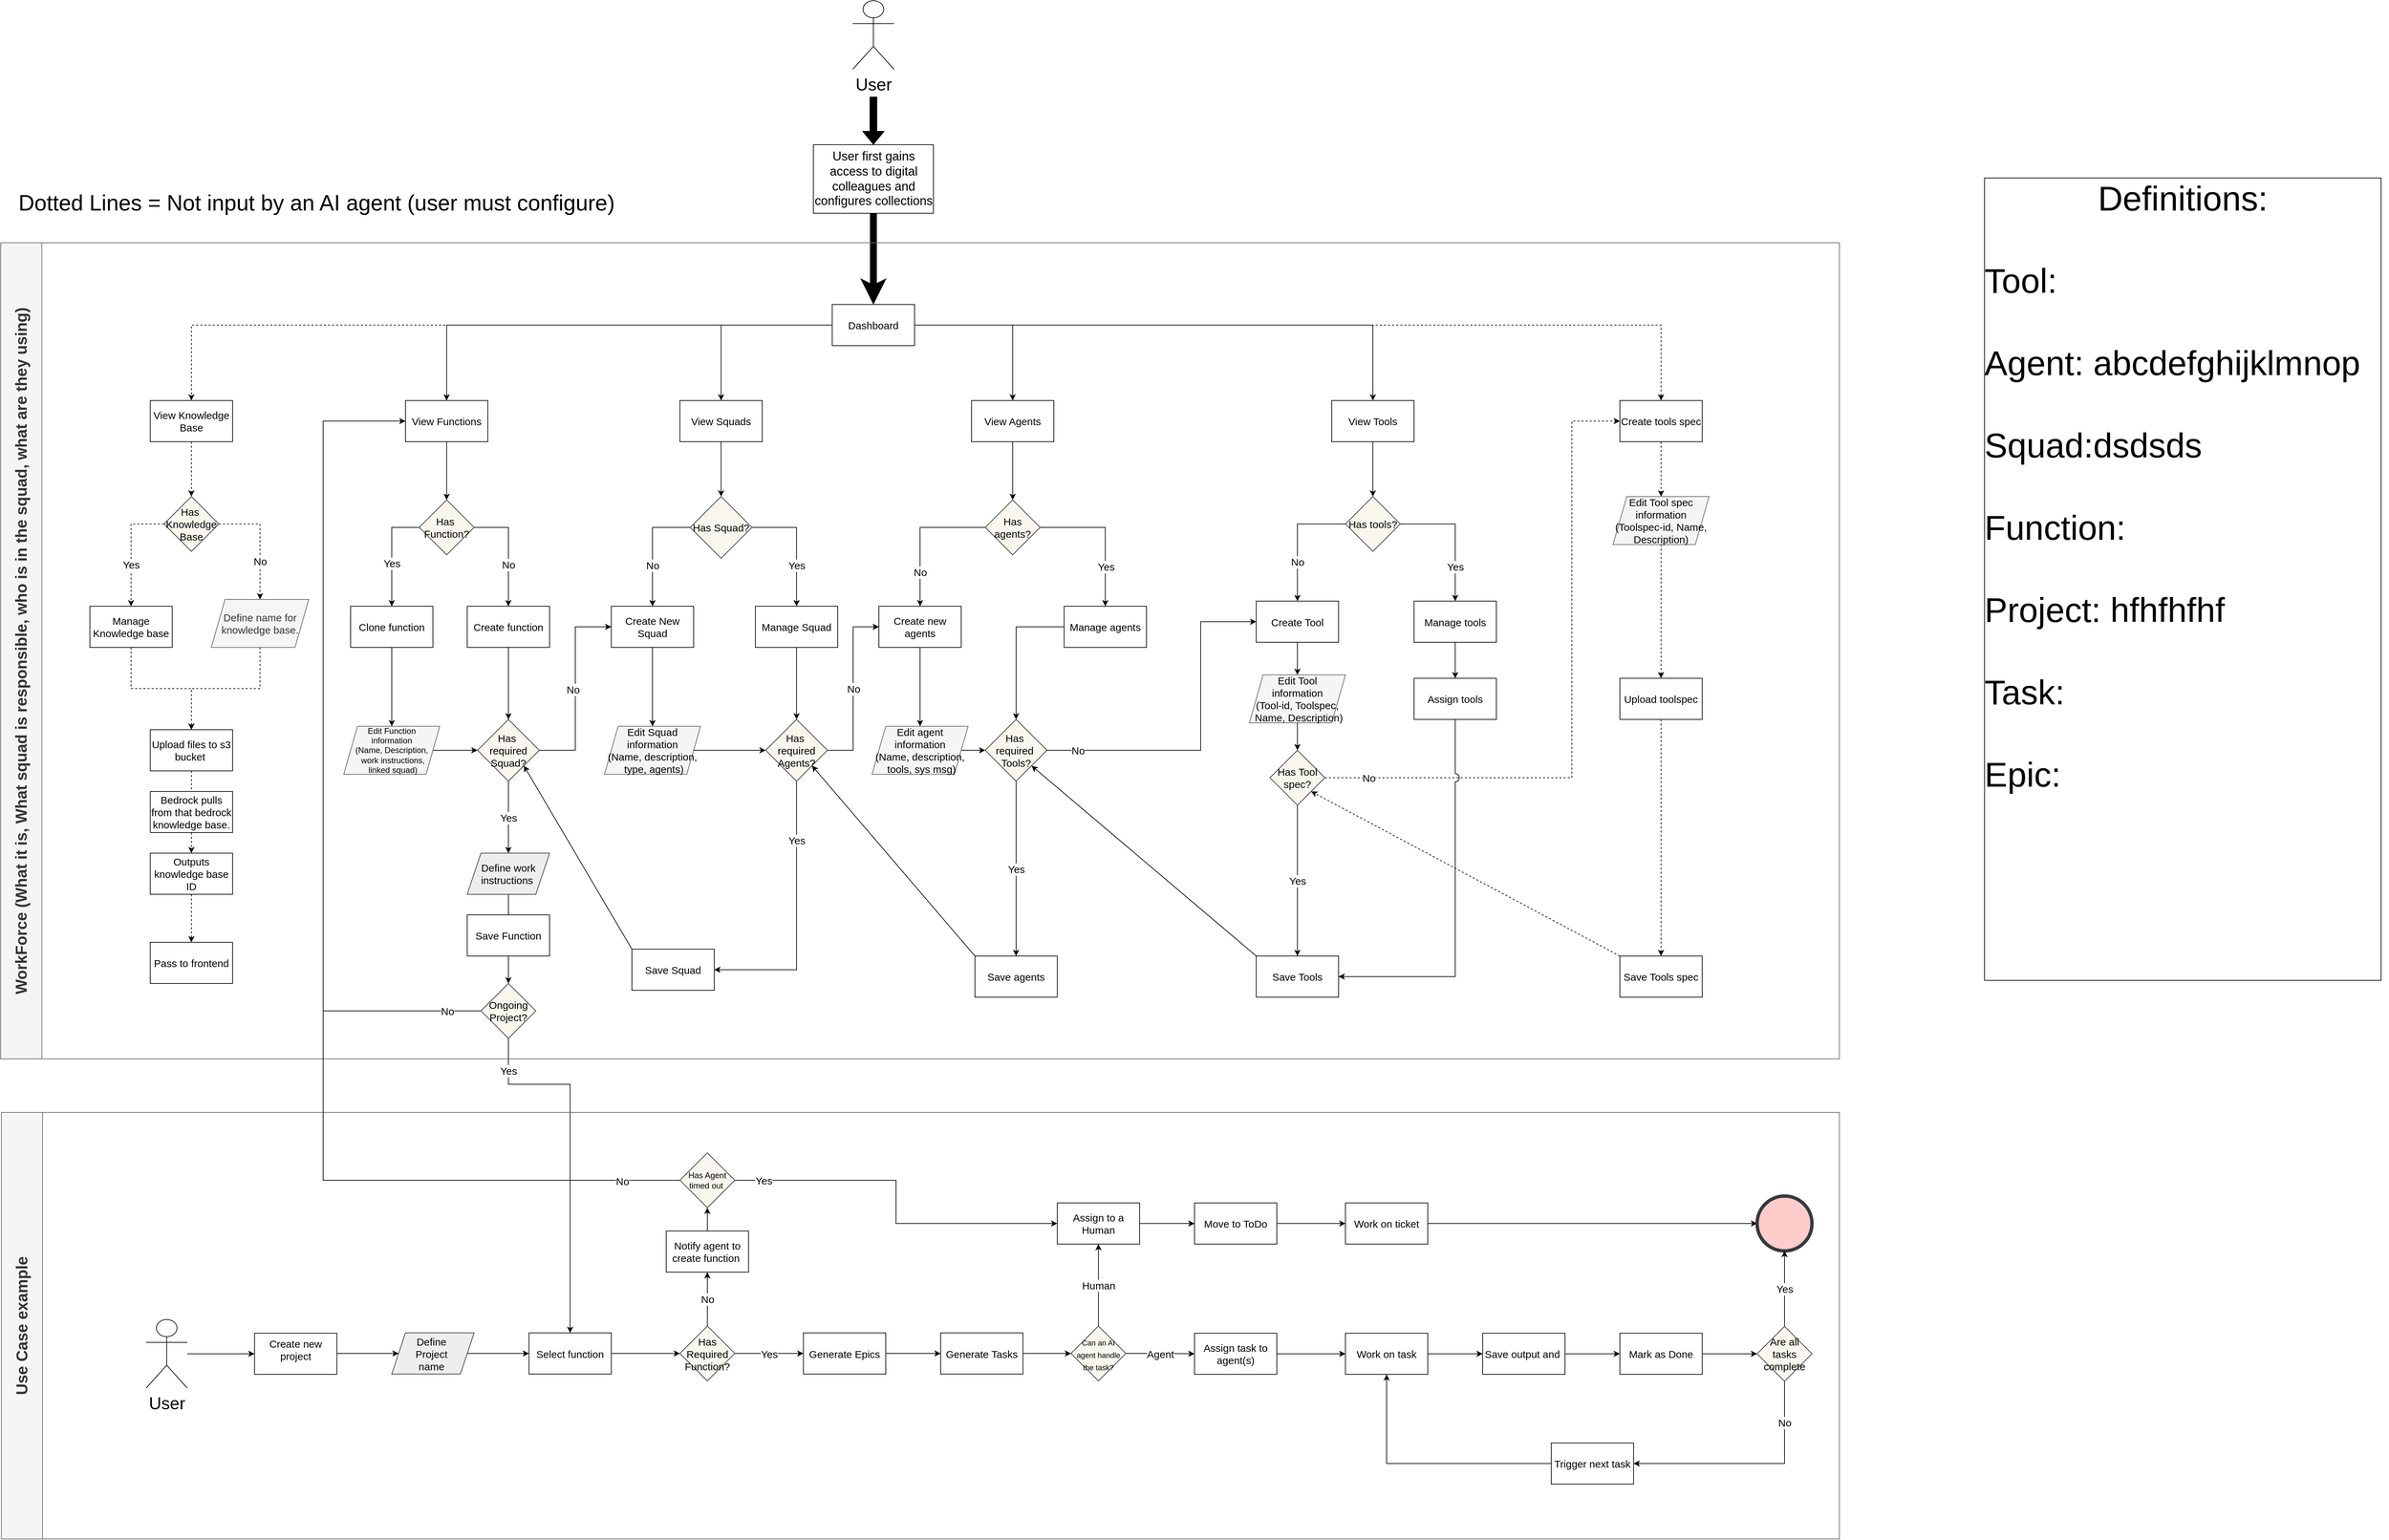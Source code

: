 <mxfile version="26.0.16">
  <diagram name="Page-1" id="e8-9PBjmjHmJ50nXZuNR">
    <mxGraphModel dx="2385" dy="1618" grid="1" gridSize="10" guides="1" tooltips="1" connect="1" arrows="1" fold="1" page="1" pageScale="1" pageWidth="4681" pageHeight="3300" math="0" shadow="0">
      <root>
        <mxCell id="0" />
        <mxCell id="1" parent="0" />
        <mxCell id="BtOoT9dO2cWIdR1cvxDf-1" style="edgeStyle=orthogonalEdgeStyle;rounded=0;orthogonalLoop=1;jettySize=auto;html=1;exitX=0.5;exitY=1;exitDx=0;exitDy=0;entryX=0.5;entryY=0;entryDx=0;entryDy=0;strokeWidth=10;" parent="1" source="BtOoT9dO2cWIdR1cvxDf-79" target="BtOoT9dO2cWIdR1cvxDf-13" edge="1">
          <mxGeometry relative="1" as="geometry" />
        </mxCell>
        <mxCell id="BtOoT9dO2cWIdR1cvxDf-2" style="edgeStyle=orthogonalEdgeStyle;rounded=0;orthogonalLoop=1;jettySize=auto;html=1;fontSize=15;" parent="1" source="BtOoT9dO2cWIdR1cvxDf-3" edge="1">
          <mxGeometry relative="1" as="geometry">
            <mxPoint x="930" y="1653" as="targetPoint" />
          </mxGeometry>
        </mxCell>
        <mxCell id="BtOoT9dO2cWIdR1cvxDf-3" value="Define work instructions&amp;nbsp;" style="shape=parallelogram;perimeter=parallelogramPerimeter;whiteSpace=wrap;html=1;fixedSize=1;fillColor=#eeeeee;strokeColor=#36393d;flipH=0;flipV=0;fontSize=15;" parent="1" vertex="1">
          <mxGeometry x="870" y="1513" width="120" height="60" as="geometry" />
        </mxCell>
        <mxCell id="BtOoT9dO2cWIdR1cvxDf-4" value="Yes" style="edgeStyle=orthogonalEdgeStyle;rounded=0;orthogonalLoop=1;jettySize=auto;html=1;fontSize=15;" parent="1" source="BtOoT9dO2cWIdR1cvxDf-80" target="BtOoT9dO2cWIdR1cvxDf-3" edge="1">
          <mxGeometry relative="1" as="geometry" />
        </mxCell>
        <mxCell id="BtOoT9dO2cWIdR1cvxDf-5" style="edgeStyle=orthogonalEdgeStyle;rounded=0;orthogonalLoop=1;jettySize=auto;html=1;entryX=0.5;entryY=0;entryDx=0;entryDy=0;" parent="1" edge="1">
          <mxGeometry relative="1" as="geometry">
            <mxPoint x="1462" y="623" as="sourcePoint" />
            <mxPoint x="1462" y="713" as="targetPoint" />
          </mxGeometry>
        </mxCell>
        <mxCell id="BtOoT9dO2cWIdR1cvxDf-6" value="&lt;font style=&quot;font-size: 25px;&quot;&gt;User&lt;/font&gt;" style="shape=umlActor;verticalLabelPosition=bottom;verticalAlign=top;html=1;outlineConnect=0;container=0;" parent="1" vertex="1">
          <mxGeometry x="1432" y="270" width="60" height="100" as="geometry" />
        </mxCell>
        <mxCell id="BtOoT9dO2cWIdR1cvxDf-7" style="edgeStyle=orthogonalEdgeStyle;rounded=0;orthogonalLoop=1;jettySize=auto;html=1;fontSize=15;" parent="1" source="BtOoT9dO2cWIdR1cvxDf-13" target="BtOoT9dO2cWIdR1cvxDf-99" edge="1">
          <mxGeometry relative="1" as="geometry" />
        </mxCell>
        <mxCell id="BtOoT9dO2cWIdR1cvxDf-8" style="edgeStyle=orthogonalEdgeStyle;rounded=0;orthogonalLoop=1;jettySize=auto;html=1;entryX=0.5;entryY=0;entryDx=0;entryDy=0;fontSize=15;" parent="1" source="BtOoT9dO2cWIdR1cvxDf-13" target="BtOoT9dO2cWIdR1cvxDf-15" edge="1">
          <mxGeometry relative="1" as="geometry" />
        </mxCell>
        <mxCell id="BtOoT9dO2cWIdR1cvxDf-9" style="edgeStyle=orthogonalEdgeStyle;rounded=0;orthogonalLoop=1;jettySize=auto;html=1;entryX=0.5;entryY=0;entryDx=0;entryDy=0;fontSize=15;" parent="1" source="BtOoT9dO2cWIdR1cvxDf-13" target="BtOoT9dO2cWIdR1cvxDf-37" edge="1">
          <mxGeometry relative="1" as="geometry" />
        </mxCell>
        <mxCell id="BtOoT9dO2cWIdR1cvxDf-10" style="edgeStyle=orthogonalEdgeStyle;rounded=0;orthogonalLoop=1;jettySize=auto;html=1;entryX=0.5;entryY=0;entryDx=0;entryDy=0;dashed=1;jumpStyle=none;fontSize=15;" parent="1" source="BtOoT9dO2cWIdR1cvxDf-13" target="BtOoT9dO2cWIdR1cvxDf-47" edge="1">
          <mxGeometry relative="1" as="geometry" />
        </mxCell>
        <mxCell id="BtOoT9dO2cWIdR1cvxDf-11" style="edgeStyle=orthogonalEdgeStyle;rounded=0;orthogonalLoop=1;jettySize=auto;html=1;entryX=0.5;entryY=0;entryDx=0;entryDy=0;fontSize=15;" parent="1" source="BtOoT9dO2cWIdR1cvxDf-13" target="BtOoT9dO2cWIdR1cvxDf-68" edge="1">
          <mxGeometry relative="1" as="geometry" />
        </mxCell>
        <mxCell id="BtOoT9dO2cWIdR1cvxDf-12" style="edgeStyle=orthogonalEdgeStyle;rounded=0;orthogonalLoop=1;jettySize=auto;html=1;entryX=0.5;entryY=0;entryDx=0;entryDy=0;dashed=1;" parent="1" source="BtOoT9dO2cWIdR1cvxDf-13" target="BtOoT9dO2cWIdR1cvxDf-112" edge="1">
          <mxGeometry relative="1" as="geometry" />
        </mxCell>
        <mxCell id="BtOoT9dO2cWIdR1cvxDf-13" value="Dashboard" style="rounded=0;whiteSpace=wrap;html=1;container=0;flipH=0;flipV=0;fontSize=15;" parent="1" vertex="1">
          <mxGeometry x="1402" y="713" width="120" height="60" as="geometry" />
        </mxCell>
        <mxCell id="BtOoT9dO2cWIdR1cvxDf-14" style="edgeStyle=orthogonalEdgeStyle;rounded=0;orthogonalLoop=1;jettySize=auto;html=1;exitX=0.5;exitY=1;exitDx=0;exitDy=0;entryX=0.5;entryY=0;entryDx=0;entryDy=0;fontSize=15;" parent="1" source="BtOoT9dO2cWIdR1cvxDf-15" target="BtOoT9dO2cWIdR1cvxDf-28" edge="1">
          <mxGeometry relative="1" as="geometry" />
        </mxCell>
        <mxCell id="BtOoT9dO2cWIdR1cvxDf-15" value="View Agents" style="rounded=0;whiteSpace=wrap;html=1;container=0;flipH=0;flipV=0;fontSize=15;" parent="1" vertex="1">
          <mxGeometry x="1605" y="853" width="120" height="60" as="geometry" />
        </mxCell>
        <mxCell id="BtOoT9dO2cWIdR1cvxDf-16" value="No" style="edgeStyle=orthogonalEdgeStyle;rounded=0;orthogonalLoop=1;jettySize=auto;html=1;exitX=0;exitY=0.5;exitDx=0;exitDy=0;entryX=0.5;entryY=0;entryDx=0;entryDy=0;fontSize=15;" parent="1" source="BtOoT9dO2cWIdR1cvxDf-100" target="BtOoT9dO2cWIdR1cvxDf-19" edge="1">
          <mxGeometry x="0.294" relative="1" as="geometry">
            <mxPoint as="offset" />
          </mxGeometry>
        </mxCell>
        <mxCell id="BtOoT9dO2cWIdR1cvxDf-17" value="Yes" style="edgeStyle=orthogonalEdgeStyle;rounded=0;orthogonalLoop=1;jettySize=auto;html=1;entryX=0.5;entryY=0;entryDx=0;entryDy=0;fontSize=15;" parent="1" source="BtOoT9dO2cWIdR1cvxDf-100" target="BtOoT9dO2cWIdR1cvxDf-24" edge="1">
          <mxGeometry x="0.333" relative="1" as="geometry">
            <mxPoint as="offset" />
          </mxGeometry>
        </mxCell>
        <mxCell id="BtOoT9dO2cWIdR1cvxDf-18" style="edgeStyle=orthogonalEdgeStyle;rounded=0;orthogonalLoop=1;jettySize=auto;html=1;exitX=0.5;exitY=1;exitDx=0;exitDy=0;entryX=0.5;entryY=0;entryDx=0;entryDy=0;fontSize=15;" parent="1" source="BtOoT9dO2cWIdR1cvxDf-19" target="BtOoT9dO2cWIdR1cvxDf-48" edge="1">
          <mxGeometry relative="1" as="geometry">
            <mxPoint x="1140" y="1303" as="targetPoint" />
          </mxGeometry>
        </mxCell>
        <mxCell id="BtOoT9dO2cWIdR1cvxDf-19" value="Create New Squad" style="rounded=0;whiteSpace=wrap;html=1;container=0;flipH=0;flipV=0;fontSize=15;" parent="1" vertex="1">
          <mxGeometry x="1080" y="1153" width="120" height="60" as="geometry" />
        </mxCell>
        <mxCell id="BtOoT9dO2cWIdR1cvxDf-20" value="Yes" style="edgeStyle=orthogonalEdgeStyle;rounded=0;orthogonalLoop=1;jettySize=auto;html=1;exitX=0.5;exitY=1;exitDx=0;exitDy=0;entryX=1;entryY=0.5;entryDx=0;entryDy=0;fontSize=15;" parent="1" source="BtOoT9dO2cWIdR1cvxDf-22" target="BtOoT9dO2cWIdR1cvxDf-84" edge="1">
          <mxGeometry x="-0.559" relative="1" as="geometry">
            <mxPoint x="1270" y="1683" as="targetPoint" />
            <Array as="points">
              <mxPoint x="1350" y="1683" />
            </Array>
            <mxPoint y="-1" as="offset" />
          </mxGeometry>
        </mxCell>
        <mxCell id="BtOoT9dO2cWIdR1cvxDf-21" value="No" style="edgeStyle=orthogonalEdgeStyle;rounded=0;orthogonalLoop=1;jettySize=auto;html=1;entryX=0;entryY=0.5;entryDx=0;entryDy=0;strokeColor=default;startArrow=none;startFill=0;fontSize=15;" parent="1" source="BtOoT9dO2cWIdR1cvxDf-22" target="BtOoT9dO2cWIdR1cvxDf-30" edge="1">
          <mxGeometry relative="1" as="geometry" />
        </mxCell>
        <mxCell id="BtOoT9dO2cWIdR1cvxDf-22" value="Has&amp;nbsp;&lt;div&gt;required Agents?&lt;/div&gt;" style="rhombus;whiteSpace=wrap;html=1;fillColor=#f9f7ed;strokeColor=#36393d;container=0;flipH=0;flipV=0;fontSize=15;" parent="1" vertex="1">
          <mxGeometry x="1305" y="1318" width="90" height="90" as="geometry" />
        </mxCell>
        <mxCell id="BtOoT9dO2cWIdR1cvxDf-23" style="edgeStyle=orthogonalEdgeStyle;rounded=0;orthogonalLoop=1;jettySize=auto;html=1;entryX=0.5;entryY=0;entryDx=0;entryDy=0;fontSize=15;" parent="1" source="BtOoT9dO2cWIdR1cvxDf-24" target="BtOoT9dO2cWIdR1cvxDf-22" edge="1">
          <mxGeometry relative="1" as="geometry" />
        </mxCell>
        <mxCell id="BtOoT9dO2cWIdR1cvxDf-24" value="Manage Squad" style="rounded=0;whiteSpace=wrap;html=1;container=0;flipH=0;flipV=0;fontSize=15;" parent="1" vertex="1">
          <mxGeometry x="1290" y="1153" width="120" height="60" as="geometry" />
        </mxCell>
        <mxCell id="BtOoT9dO2cWIdR1cvxDf-25" value="No" style="edgeStyle=orthogonalEdgeStyle;rounded=0;orthogonalLoop=1;jettySize=auto;html=1;exitX=0;exitY=0.5;exitDx=0;exitDy=0;fontSize=15;" parent="1" source="BtOoT9dO2cWIdR1cvxDf-28" target="BtOoT9dO2cWIdR1cvxDf-30" edge="1">
          <mxGeometry x="0.524" relative="1" as="geometry">
            <mxPoint as="offset" />
          </mxGeometry>
        </mxCell>
        <mxCell id="BtOoT9dO2cWIdR1cvxDf-26" style="edgeStyle=orthogonalEdgeStyle;rounded=0;orthogonalLoop=1;jettySize=auto;html=1;exitX=1;exitY=0.5;exitDx=0;exitDy=0;fontSize=15;" parent="1" source="BtOoT9dO2cWIdR1cvxDf-28" target="BtOoT9dO2cWIdR1cvxDf-32" edge="1">
          <mxGeometry relative="1" as="geometry" />
        </mxCell>
        <mxCell id="BtOoT9dO2cWIdR1cvxDf-27" value="Yes" style="edgeLabel;html=1;align=center;verticalAlign=middle;resizable=0;points=[];container=0;fontSize=15;" parent="BtOoT9dO2cWIdR1cvxDf-26" connectable="0" vertex="1">
          <mxGeometry x="0.448" y="1" relative="1" as="geometry">
            <mxPoint as="offset" />
          </mxGeometry>
        </mxCell>
        <mxCell id="BtOoT9dO2cWIdR1cvxDf-28" value="Has agents?" style="rhombus;whiteSpace=wrap;html=1;fillColor=#f9f7ed;strokeColor=#36393d;container=0;flipH=0;flipV=0;fontSize=15;" parent="1" vertex="1">
          <mxGeometry x="1625" y="998" width="80" height="80" as="geometry" />
        </mxCell>
        <mxCell id="BtOoT9dO2cWIdR1cvxDf-29" value="" style="edgeStyle=orthogonalEdgeStyle;rounded=0;orthogonalLoop=1;jettySize=auto;html=1;entryX=0.5;entryY=0;entryDx=0;entryDy=0;fontSize=15;" parent="1" source="BtOoT9dO2cWIdR1cvxDf-30" target="BtOoT9dO2cWIdR1cvxDf-61" edge="1">
          <mxGeometry relative="1" as="geometry">
            <mxPoint x="1535" y="1293" as="targetPoint" />
          </mxGeometry>
        </mxCell>
        <mxCell id="BtOoT9dO2cWIdR1cvxDf-30" value="Create new agents" style="rounded=0;whiteSpace=wrap;html=1;container=0;flipH=0;flipV=0;fontSize=15;" parent="1" vertex="1">
          <mxGeometry x="1470" y="1153" width="120" height="60" as="geometry" />
        </mxCell>
        <mxCell id="BtOoT9dO2cWIdR1cvxDf-31" style="edgeStyle=orthogonalEdgeStyle;rounded=0;orthogonalLoop=1;jettySize=auto;html=1;fontSize=15;" parent="1" source="BtOoT9dO2cWIdR1cvxDf-32" target="BtOoT9dO2cWIdR1cvxDf-34" edge="1">
          <mxGeometry relative="1" as="geometry" />
        </mxCell>
        <mxCell id="BtOoT9dO2cWIdR1cvxDf-32" value="Manage agents" style="rounded=0;whiteSpace=wrap;html=1;container=0;flipH=0;flipV=0;fontSize=15;" parent="1" vertex="1">
          <mxGeometry x="1740" y="1153" width="120" height="60" as="geometry" />
        </mxCell>
        <mxCell id="BtOoT9dO2cWIdR1cvxDf-33" value="Yes" style="edgeStyle=orthogonalEdgeStyle;rounded=0;orthogonalLoop=1;jettySize=auto;html=1;exitX=0.5;exitY=1;exitDx=0;exitDy=0;entryX=0.5;entryY=0;entryDx=0;entryDy=0;fontSize=15;" parent="1" source="BtOoT9dO2cWIdR1cvxDf-34" target="BtOoT9dO2cWIdR1cvxDf-85" edge="1">
          <mxGeometry relative="1" as="geometry">
            <mxPoint x="1670" y="1513" as="targetPoint" />
          </mxGeometry>
        </mxCell>
        <mxCell id="BtOoT9dO2cWIdR1cvxDf-34" value="Has&amp;nbsp;&lt;div&gt;required&amp;nbsp;&lt;/div&gt;&lt;div&gt;Tools?&lt;/div&gt;" style="rhombus;whiteSpace=wrap;html=1;fillColor=#f9f7ed;strokeColor=#36393d;container=0;flipH=0;flipV=0;fontSize=15;" parent="1" vertex="1">
          <mxGeometry x="1625" y="1318" width="90" height="90" as="geometry" />
        </mxCell>
        <mxCell id="BtOoT9dO2cWIdR1cvxDf-35" style="rounded=0;orthogonalLoop=1;jettySize=auto;html=1;entryX=1;entryY=1;entryDx=0;entryDy=0;exitX=0;exitY=0;exitDx=0;exitDy=0;fontSize=15;" parent="1" source="BtOoT9dO2cWIdR1cvxDf-85" target="BtOoT9dO2cWIdR1cvxDf-22" edge="1">
          <mxGeometry relative="1" as="geometry">
            <mxPoint x="1609" y="1513" as="sourcePoint" />
          </mxGeometry>
        </mxCell>
        <mxCell id="BtOoT9dO2cWIdR1cvxDf-36" style="edgeStyle=orthogonalEdgeStyle;rounded=0;orthogonalLoop=1;jettySize=auto;html=1;exitX=0.5;exitY=1;exitDx=0;exitDy=0;entryX=0.5;entryY=0;entryDx=0;entryDy=0;fontSize=15;" parent="1" source="BtOoT9dO2cWIdR1cvxDf-37" target="BtOoT9dO2cWIdR1cvxDf-42" edge="1">
          <mxGeometry relative="1" as="geometry" />
        </mxCell>
        <mxCell id="BtOoT9dO2cWIdR1cvxDf-37" value="View Tools" style="rounded=0;whiteSpace=wrap;html=1;container=0;flipH=0;flipV=0;fontSize=15;" parent="1" vertex="1">
          <mxGeometry x="2130" y="853" width="120" height="60" as="geometry" />
        </mxCell>
        <mxCell id="BtOoT9dO2cWIdR1cvxDf-38" style="edgeStyle=orthogonalEdgeStyle;rounded=0;orthogonalLoop=1;jettySize=auto;html=1;entryX=0.5;entryY=0;entryDx=0;entryDy=0;fontSize=15;" parent="1" source="BtOoT9dO2cWIdR1cvxDf-42" target="BtOoT9dO2cWIdR1cvxDf-56" edge="1">
          <mxGeometry relative="1" as="geometry" />
        </mxCell>
        <mxCell id="BtOoT9dO2cWIdR1cvxDf-39" value="No" style="edgeLabel;html=1;align=center;verticalAlign=middle;resizable=0;points=[];container=0;fontSize=15;" parent="BtOoT9dO2cWIdR1cvxDf-38" connectable="0" vertex="1">
          <mxGeometry x="0.368" relative="1" as="geometry">
            <mxPoint as="offset" />
          </mxGeometry>
        </mxCell>
        <mxCell id="BtOoT9dO2cWIdR1cvxDf-40" style="edgeStyle=orthogonalEdgeStyle;rounded=0;orthogonalLoop=1;jettySize=auto;html=1;fontSize=15;" parent="1" source="BtOoT9dO2cWIdR1cvxDf-42" target="BtOoT9dO2cWIdR1cvxDf-58" edge="1">
          <mxGeometry relative="1" as="geometry" />
        </mxCell>
        <mxCell id="BtOoT9dO2cWIdR1cvxDf-41" value="Yes" style="edgeLabel;html=1;align=center;verticalAlign=middle;resizable=0;points=[];container=0;fontSize=15;" parent="BtOoT9dO2cWIdR1cvxDf-40" connectable="0" vertex="1">
          <mxGeometry x="0.468" relative="1" as="geometry">
            <mxPoint as="offset" />
          </mxGeometry>
        </mxCell>
        <mxCell id="BtOoT9dO2cWIdR1cvxDf-42" value="Has tools?" style="rhombus;whiteSpace=wrap;html=1;fillColor=#f9f7ed;strokeColor=#36393d;container=0;flipH=0;flipV=0;fontSize=15;" parent="1" vertex="1">
          <mxGeometry x="2150" y="993" width="80" height="80" as="geometry" />
        </mxCell>
        <mxCell id="BtOoT9dO2cWIdR1cvxDf-43" style="edgeStyle=orthogonalEdgeStyle;rounded=0;orthogonalLoop=1;jettySize=auto;html=1;entryX=0;entryY=0.5;entryDx=0;entryDy=0;fontSize=15;" parent="1" source="BtOoT9dO2cWIdR1cvxDf-48" target="BtOoT9dO2cWIdR1cvxDf-22" edge="1">
          <mxGeometry relative="1" as="geometry" />
        </mxCell>
        <mxCell id="BtOoT9dO2cWIdR1cvxDf-44" style="edgeStyle=orthogonalEdgeStyle;rounded=0;orthogonalLoop=1;jettySize=auto;html=1;entryX=0;entryY=0.5;entryDx=0;entryDy=0;fontSize=15;" parent="1" source="BtOoT9dO2cWIdR1cvxDf-61" target="BtOoT9dO2cWIdR1cvxDf-34" edge="1">
          <mxGeometry relative="1" as="geometry" />
        </mxCell>
        <mxCell id="BtOoT9dO2cWIdR1cvxDf-45" style="rounded=0;orthogonalLoop=1;jettySize=auto;html=1;exitX=0;exitY=0;exitDx=0;exitDy=0;entryX=1;entryY=1;entryDx=0;entryDy=0;fontSize=15;" parent="1" source="BtOoT9dO2cWIdR1cvxDf-86" target="BtOoT9dO2cWIdR1cvxDf-34" edge="1">
          <mxGeometry relative="1" as="geometry" />
        </mxCell>
        <mxCell id="BtOoT9dO2cWIdR1cvxDf-46" style="edgeStyle=orthogonalEdgeStyle;rounded=0;orthogonalLoop=1;jettySize=auto;html=1;entryX=0.5;entryY=0;entryDx=0;entryDy=0;dashed=1;fontSize=15;" parent="1" source="BtOoT9dO2cWIdR1cvxDf-47" target="BtOoT9dO2cWIdR1cvxDf-60" edge="1">
          <mxGeometry relative="1" as="geometry" />
        </mxCell>
        <mxCell id="BtOoT9dO2cWIdR1cvxDf-47" value="Create tools spec" style="rounded=0;whiteSpace=wrap;html=1;container=0;flipH=0;flipV=0;fontSize=15;" parent="1" vertex="1">
          <mxGeometry x="2550" y="853" width="120" height="60" as="geometry" />
        </mxCell>
        <mxCell id="BtOoT9dO2cWIdR1cvxDf-48" value="&lt;span style=&quot;caret-color: rgb(0, 0, 0); color: rgb(0, 0, 0); font-family: Helvetica; font-style: normal; font-variant-caps: normal; font-weight: 400; letter-spacing: normal; text-align: center; text-indent: 0px; text-transform: none; white-space: normal; word-spacing: 0px; -webkit-text-stroke-width: 0px; text-decoration: none; float: none; display: inline !important;&quot;&gt;Edit Squad&lt;/span&gt;&lt;div&gt;&lt;span&gt;&lt;span style=&quot;caret-color: rgb(0, 0, 0); color: rgb(0, 0, 0); font-family: Helvetica; font-style: normal; font-variant-caps: normal; font-weight: 400; letter-spacing: normal; text-align: center; text-indent: 0px; text-transform: none; white-space: normal; word-spacing: 0px; -webkit-text-stroke-width: 0px; text-decoration: none; float: none; display: inline !important;&quot;&gt;&amp;nbsp;information&lt;/span&gt;&amp;nbsp;&lt;/span&gt;&lt;div&gt;&lt;div style=&quot;caret-color: rgb(0, 0, 0); color: rgb(0, 0, 0); font-family: Helvetica; font-style: normal; font-variant-caps: normal; font-weight: 400; letter-spacing: normal; text-align: center; text-indent: 0px; text-transform: none; white-space: normal; word-spacing: 0px; -webkit-text-stroke-width: 0px; text-decoration: none;&quot;&gt;&lt;span&gt;(Name, description,&lt;/span&gt;&lt;/div&gt;&lt;div style=&quot;caret-color: rgb(0, 0, 0); color: rgb(0, 0, 0); font-family: Helvetica; font-style: normal; font-variant-caps: normal; font-weight: 400; letter-spacing: normal; text-align: center; text-indent: 0px; text-transform: none; white-space: normal; word-spacing: 0px; -webkit-text-stroke-width: 0px; text-decoration: none;&quot;&gt;&lt;span&gt;&amp;nbsp;type, agents)&lt;/span&gt;&lt;/div&gt;&lt;/div&gt;&lt;/div&gt;" style="shape=parallelogram;perimeter=parallelogramPerimeter;whiteSpace=wrap;html=1;fixedSize=1;fillColor=#f5f5f5;strokeColor=#666666;fontColor=#333333;container=0;flipH=0;flipV=0;fontSize=15;" parent="1" vertex="1">
          <mxGeometry x="1070" y="1328" width="140" height="70" as="geometry" />
        </mxCell>
        <mxCell id="BtOoT9dO2cWIdR1cvxDf-49" style="edgeStyle=orthogonalEdgeStyle;rounded=0;orthogonalLoop=1;jettySize=auto;html=1;entryX=0.5;entryY=0;entryDx=0;entryDy=0;fontSize=15;" parent="1" source="BtOoT9dO2cWIdR1cvxDf-50" target="BtOoT9dO2cWIdR1cvxDf-54" edge="1">
          <mxGeometry relative="1" as="geometry" />
        </mxCell>
        <mxCell id="BtOoT9dO2cWIdR1cvxDf-50" value="&lt;span style=&quot;caret-color: rgb(0, 0, 0); color: rgb(0, 0, 0); font-family: Helvetica; font-style: normal; font-variant-caps: normal; font-weight: 400; letter-spacing: normal; text-align: center; text-indent: 0px; text-transform: none; white-space: normal; word-spacing: 0px; -webkit-text-stroke-width: 0px; text-decoration: none; float: none; display: inline !important;&quot;&gt;Edit Tool&lt;/span&gt;&lt;div&gt;&lt;span&gt;&lt;span style=&quot;caret-color: rgb(0, 0, 0); color: rgb(0, 0, 0); font-family: Helvetica; font-style: normal; font-variant-caps: normal; font-weight: 400; letter-spacing: normal; text-align: center; text-indent: 0px; text-transform: none; white-space: normal; word-spacing: 0px; -webkit-text-stroke-width: 0px; text-decoration: none; float: none; display: inline !important;&quot;&gt;&amp;nbsp;information&lt;/span&gt;&amp;nbsp;&lt;/span&gt;&lt;div&gt;&lt;div style=&quot;caret-color: rgb(0, 0, 0); color: rgb(0, 0, 0); font-family: Helvetica; font-style: normal; font-variant-caps: normal; font-weight: 400; letter-spacing: normal; text-align: center; text-indent: 0px; text-transform: none; white-space: normal; word-spacing: 0px; -webkit-text-stroke-width: 0px; text-decoration: none;&quot;&gt;&lt;span&gt;(Tool-id, Toolspec,&lt;/span&gt;&lt;/div&gt;&lt;div style=&quot;caret-color: rgb(0, 0, 0); color: rgb(0, 0, 0); font-family: Helvetica; font-style: normal; font-variant-caps: normal; font-weight: 400; letter-spacing: normal; text-align: center; text-indent: 0px; text-transform: none; white-space: normal; word-spacing: 0px; -webkit-text-stroke-width: 0px; text-decoration: none;&quot;&gt;&lt;span&gt;&amp;nbsp;Name, Description&lt;span style=&quot;caret-color: rgb(0, 0, 0); color: rgb(0, 0, 0);&quot;&gt;)&lt;/span&gt;&lt;/span&gt;&lt;/div&gt;&lt;/div&gt;&lt;/div&gt;" style="shape=parallelogram;perimeter=parallelogramPerimeter;whiteSpace=wrap;html=1;fixedSize=1;fillColor=#f5f5f5;strokeColor=#666666;fontColor=#333333;container=0;flipH=0;flipV=0;fontSize=15;" parent="1" vertex="1">
          <mxGeometry x="2010" y="1253" width="140" height="70" as="geometry" />
        </mxCell>
        <mxCell id="BtOoT9dO2cWIdR1cvxDf-51" value="Yes" style="edgeStyle=orthogonalEdgeStyle;rounded=0;orthogonalLoop=1;jettySize=auto;html=1;entryX=0.5;entryY=0;entryDx=0;entryDy=0;fontSize=15;" parent="1" source="BtOoT9dO2cWIdR1cvxDf-54" target="BtOoT9dO2cWIdR1cvxDf-86" edge="1">
          <mxGeometry relative="1" as="geometry" />
        </mxCell>
        <mxCell id="BtOoT9dO2cWIdR1cvxDf-52" style="edgeStyle=orthogonalEdgeStyle;rounded=0;orthogonalLoop=1;jettySize=auto;html=1;entryX=0;entryY=0.5;entryDx=0;entryDy=0;dashed=1;exitX=1;exitY=0.5;exitDx=0;exitDy=0;fontSize=15;" parent="1" source="BtOoT9dO2cWIdR1cvxDf-54" target="BtOoT9dO2cWIdR1cvxDf-47" edge="1">
          <mxGeometry relative="1" as="geometry">
            <mxPoint x="2530" y="983" as="targetPoint" />
            <Array as="points">
              <mxPoint x="2480" y="1403" />
              <mxPoint x="2480" y="883" />
            </Array>
          </mxGeometry>
        </mxCell>
        <mxCell id="BtOoT9dO2cWIdR1cvxDf-53" value="No" style="edgeLabel;html=1;align=center;verticalAlign=middle;resizable=0;points=[];container=0;fontSize=15;" parent="BtOoT9dO2cWIdR1cvxDf-52" connectable="0" vertex="1">
          <mxGeometry x="-0.743" y="-3" relative="1" as="geometry">
            <mxPoint x="-58" y="-3" as="offset" />
          </mxGeometry>
        </mxCell>
        <mxCell id="BtOoT9dO2cWIdR1cvxDf-54" value="Has Tool spec?" style="rhombus;whiteSpace=wrap;html=1;fillColor=#f9f7ed;strokeColor=#36393d;container=0;flipH=0;flipV=0;fontSize=15;" parent="1" vertex="1">
          <mxGeometry x="2040" y="1363" width="80" height="80" as="geometry" />
        </mxCell>
        <mxCell id="BtOoT9dO2cWIdR1cvxDf-55" style="edgeStyle=orthogonalEdgeStyle;rounded=0;orthogonalLoop=1;jettySize=auto;html=1;entryX=0.5;entryY=0;entryDx=0;entryDy=0;fontSize=15;" parent="1" source="BtOoT9dO2cWIdR1cvxDf-56" target="BtOoT9dO2cWIdR1cvxDf-50" edge="1">
          <mxGeometry relative="1" as="geometry" />
        </mxCell>
        <mxCell id="BtOoT9dO2cWIdR1cvxDf-56" value="Create Tool" style="rounded=0;whiteSpace=wrap;html=1;container=0;flipH=0;flipV=0;fontSize=15;" parent="1" vertex="1">
          <mxGeometry x="2020" y="1145.5" width="120" height="60" as="geometry" />
        </mxCell>
        <mxCell id="BtOoT9dO2cWIdR1cvxDf-57" style="edgeStyle=orthogonalEdgeStyle;rounded=0;orthogonalLoop=1;jettySize=auto;html=1;entryX=0.5;entryY=0;entryDx=0;entryDy=0;fontSize=15;" parent="1" source="BtOoT9dO2cWIdR1cvxDf-58" target="BtOoT9dO2cWIdR1cvxDf-65" edge="1">
          <mxGeometry relative="1" as="geometry" />
        </mxCell>
        <mxCell id="BtOoT9dO2cWIdR1cvxDf-58" value="Manage tools" style="rounded=0;whiteSpace=wrap;html=1;container=0;flipH=0;flipV=0;fontSize=15;" parent="1" vertex="1">
          <mxGeometry x="2250" y="1145.5" width="120" height="60" as="geometry" />
        </mxCell>
        <mxCell id="BtOoT9dO2cWIdR1cvxDf-59" style="edgeStyle=orthogonalEdgeStyle;rounded=0;orthogonalLoop=1;jettySize=auto;html=1;entryX=0.5;entryY=0;entryDx=0;entryDy=0;dashed=1;fontSize=15;" parent="1" source="BtOoT9dO2cWIdR1cvxDf-91" target="BtOoT9dO2cWIdR1cvxDf-88" edge="1">
          <mxGeometry relative="1" as="geometry" />
        </mxCell>
        <mxCell id="BtOoT9dO2cWIdR1cvxDf-60" value="&lt;span style=&quot;caret-color: rgb(0, 0, 0); color: rgb(0, 0, 0); font-family: Helvetica; font-style: normal; font-variant-caps: normal; font-weight: 400; letter-spacing: normal; text-align: center; text-indent: 0px; text-transform: none; white-space: normal; word-spacing: 0px; -webkit-text-stroke-width: 0px; text-decoration: none; float: none; display: inline !important;&quot;&gt;Edit Tool spec&lt;/span&gt;&lt;div&gt;&lt;span&gt;&lt;span style=&quot;caret-color: rgb(0, 0, 0); color: rgb(0, 0, 0); font-family: Helvetica; font-style: normal; font-variant-caps: normal; font-weight: 400; letter-spacing: normal; text-align: center; text-indent: 0px; text-transform: none; white-space: normal; word-spacing: 0px; -webkit-text-stroke-width: 0px; text-decoration: none; float: none; display: inline !important;&quot;&gt;&amp;nbsp;information&lt;/span&gt;&amp;nbsp;&lt;/span&gt;&lt;div&gt;&lt;div style=&quot;caret-color: rgb(0, 0, 0); color: rgb(0, 0, 0); font-family: Helvetica; font-style: normal; font-variant-caps: normal; font-weight: 400; letter-spacing: normal; text-align: center; text-indent: 0px; text-transform: none; white-space: normal; word-spacing: 0px; -webkit-text-stroke-width: 0px; text-decoration: none;&quot;&gt;&lt;span&gt;(Toolspec-id, Name, Description)&lt;/span&gt;&lt;br&gt;&lt;/div&gt;&lt;/div&gt;&lt;/div&gt;" style="shape=parallelogram;perimeter=parallelogramPerimeter;whiteSpace=wrap;html=1;fixedSize=1;fillColor=#f5f5f5;strokeColor=#666666;fontColor=#333333;container=0;flipH=0;flipV=0;fontSize=15;" parent="1" vertex="1">
          <mxGeometry x="2540" y="993" width="140" height="70" as="geometry" />
        </mxCell>
        <mxCell id="BtOoT9dO2cWIdR1cvxDf-61" value="&lt;span style=&quot;float: none; caret-color: rgb(0, 0, 0); color: rgb(0, 0, 0); display: inline !important;&quot;&gt;Edit agent&lt;/span&gt;&lt;div&gt;&lt;span&gt;&lt;span style=&quot;float: none; caret-color: rgb(0, 0, 0); color: rgb(0, 0, 0); display: inline !important;&quot;&gt;&amp;nbsp;information&lt;/span&gt;&amp;nbsp;&lt;/span&gt;&lt;div&gt;&lt;div style=&quot;caret-color: rgb(0, 0, 0); color: rgb(0, 0, 0);&quot;&gt;&lt;span&gt;(Name, description,&lt;/span&gt;&lt;/div&gt;&lt;div style=&quot;caret-color: rgb(0, 0, 0); color: rgb(0, 0, 0);&quot;&gt;&lt;span&gt;&amp;nbsp;tools, sys msg)&lt;/span&gt;&lt;/div&gt;&lt;/div&gt;&lt;/div&gt;" style="shape=parallelogram;perimeter=parallelogramPerimeter;whiteSpace=wrap;html=1;fixedSize=1;fillColor=#f5f5f5;strokeColor=#666666;fontColor=#333333;container=0;flipH=0;flipV=0;fontSize=15;" parent="1" vertex="1">
          <mxGeometry x="1460" y="1328" width="140" height="70" as="geometry" />
        </mxCell>
        <mxCell id="BtOoT9dO2cWIdR1cvxDf-62" style="edgeStyle=orthogonalEdgeStyle;rounded=0;orthogonalLoop=1;jettySize=auto;html=1;entryX=0;entryY=0.5;entryDx=0;entryDy=0;fontSize=15;" parent="1" target="BtOoT9dO2cWIdR1cvxDf-56" edge="1">
          <mxGeometry relative="1" as="geometry">
            <mxPoint x="1713.75" y="1363" as="sourcePoint" />
            <mxPoint x="1996.25" y="933" as="targetPoint" />
            <Array as="points">
              <mxPoint x="1939" y="1363" />
              <mxPoint x="1939" y="1176" />
            </Array>
          </mxGeometry>
        </mxCell>
        <mxCell id="BtOoT9dO2cWIdR1cvxDf-63" value="No" style="edgeLabel;html=1;align=center;verticalAlign=middle;resizable=0;points=[];container=0;fontSize=15;" parent="BtOoT9dO2cWIdR1cvxDf-62" connectable="0" vertex="1">
          <mxGeometry x="-0.516" y="1" relative="1" as="geometry">
            <mxPoint x="-74" y="1" as="offset" />
          </mxGeometry>
        </mxCell>
        <mxCell id="BtOoT9dO2cWIdR1cvxDf-64" style="edgeStyle=orthogonalEdgeStyle;rounded=0;orthogonalLoop=1;jettySize=auto;html=1;entryX=1;entryY=0.5;entryDx=0;entryDy=0;exitX=0.5;exitY=1;exitDx=0;exitDy=0;jumpStyle=arc;jumpSize=12;fontSize=15;" parent="1" source="BtOoT9dO2cWIdR1cvxDf-65" target="BtOoT9dO2cWIdR1cvxDf-86" edge="1">
          <mxGeometry relative="1" as="geometry" />
        </mxCell>
        <mxCell id="BtOoT9dO2cWIdR1cvxDf-65" value="Assign tools" style="rounded=0;whiteSpace=wrap;html=1;container=0;flipH=0;flipV=0;fontSize=15;" parent="1" vertex="1">
          <mxGeometry x="2250" y="1258" width="120" height="60" as="geometry" />
        </mxCell>
        <mxCell id="BtOoT9dO2cWIdR1cvxDf-66" style="edgeStyle=orthogonalEdgeStyle;rounded=0;orthogonalLoop=1;jettySize=auto;html=1;exitX=0.5;exitY=1;exitDx=0;exitDy=0;entryX=0.5;entryY=0;entryDx=0;entryDy=0;fontSize=15;" parent="1" source="BtOoT9dO2cWIdR1cvxDf-67" target="BtOoT9dO2cWIdR1cvxDf-82" edge="1">
          <mxGeometry relative="1" as="geometry" />
        </mxCell>
        <mxCell id="BtOoT9dO2cWIdR1cvxDf-67" value="Clone function" style="whiteSpace=wrap;html=1;rounded=0;container=0;flipH=0;flipV=0;fontSize=15;" parent="1" vertex="1">
          <mxGeometry x="700" y="1153" width="120" height="60" as="geometry" />
        </mxCell>
        <mxCell id="BtOoT9dO2cWIdR1cvxDf-68" value="View Functions" style="rounded=0;whiteSpace=wrap;html=1;container=0;flipH=0;flipV=0;fontSize=15;" parent="1" vertex="1">
          <mxGeometry x="780" y="853" width="120" height="60" as="geometry" />
        </mxCell>
        <mxCell id="BtOoT9dO2cWIdR1cvxDf-69" value="" style="edgeStyle=orthogonalEdgeStyle;rounded=0;orthogonalLoop=1;jettySize=auto;html=1;fontSize=15;" parent="1" source="BtOoT9dO2cWIdR1cvxDf-68" target="BtOoT9dO2cWIdR1cvxDf-89" edge="1">
          <mxGeometry relative="1" as="geometry" />
        </mxCell>
        <mxCell id="BtOoT9dO2cWIdR1cvxDf-70" value="" style="edgeStyle=orthogonalEdgeStyle;rounded=0;orthogonalLoop=1;jettySize=auto;html=1;exitX=0;exitY=0.5;exitDx=0;exitDy=0;fontSize=15;" parent="1" source="BtOoT9dO2cWIdR1cvxDf-89" target="BtOoT9dO2cWIdR1cvxDf-67" edge="1">
          <mxGeometry relative="1" as="geometry">
            <Array as="points">
              <mxPoint x="760" y="1038" />
            </Array>
          </mxGeometry>
        </mxCell>
        <mxCell id="BtOoT9dO2cWIdR1cvxDf-71" value="Yes" style="edgeLabel;html=1;align=center;verticalAlign=middle;resizable=0;points=[];container=0;fontSize=15;" parent="BtOoT9dO2cWIdR1cvxDf-70" connectable="0" vertex="1">
          <mxGeometry x="0.179" relative="1" as="geometry">
            <mxPoint as="offset" />
          </mxGeometry>
        </mxCell>
        <mxCell id="BtOoT9dO2cWIdR1cvxDf-72" value="" style="edgeStyle=orthogonalEdgeStyle;rounded=0;orthogonalLoop=1;jettySize=auto;html=1;exitX=1;exitY=0.5;exitDx=0;exitDy=0;fontSize=15;" parent="1" source="BtOoT9dO2cWIdR1cvxDf-89" target="BtOoT9dO2cWIdR1cvxDf-75" edge="1">
          <mxGeometry relative="1" as="geometry" />
        </mxCell>
        <mxCell id="BtOoT9dO2cWIdR1cvxDf-73" value="No" style="edgeLabel;html=1;align=center;verticalAlign=middle;resizable=0;points=[];container=0;fontSize=15;" parent="BtOoT9dO2cWIdR1cvxDf-72" connectable="0" vertex="1">
          <mxGeometry x="-0.125" y="2" relative="1" as="geometry">
            <mxPoint x="-2" y="32" as="offset" />
          </mxGeometry>
        </mxCell>
        <mxCell id="BtOoT9dO2cWIdR1cvxDf-74" style="edgeStyle=orthogonalEdgeStyle;rounded=0;orthogonalLoop=1;jettySize=auto;html=1;entryX=0.5;entryY=0;entryDx=0;entryDy=0;fontSize=15;" parent="1" source="BtOoT9dO2cWIdR1cvxDf-75" target="BtOoT9dO2cWIdR1cvxDf-80" edge="1">
          <mxGeometry relative="1" as="geometry">
            <mxPoint x="930" y="1313" as="targetPoint" />
          </mxGeometry>
        </mxCell>
        <mxCell id="BtOoT9dO2cWIdR1cvxDf-75" value="Create function" style="whiteSpace=wrap;html=1;rounded=0;container=0;flipH=0;flipV=0;fontSize=15;" parent="1" vertex="1">
          <mxGeometry x="870" y="1153" width="120" height="60" as="geometry" />
        </mxCell>
        <mxCell id="BtOoT9dO2cWIdR1cvxDf-76" style="rounded=0;orthogonalLoop=1;jettySize=auto;html=1;exitX=0;exitY=0;exitDx=0;exitDy=0;entryX=1;entryY=1;entryDx=0;entryDy=0;fontSize=15;" parent="1" source="BtOoT9dO2cWIdR1cvxDf-84" target="BtOoT9dO2cWIdR1cvxDf-80" edge="1">
          <mxGeometry relative="1" as="geometry" />
        </mxCell>
        <mxCell id="BtOoT9dO2cWIdR1cvxDf-77" style="edgeStyle=orthogonalEdgeStyle;rounded=0;orthogonalLoop=1;jettySize=auto;html=1;exitX=1;exitY=0.5;exitDx=0;exitDy=0;entryX=0;entryY=0.5;entryDx=0;entryDy=0;fontSize=15;" parent="1" source="BtOoT9dO2cWIdR1cvxDf-80" target="BtOoT9dO2cWIdR1cvxDf-19" edge="1">
          <mxGeometry relative="1" as="geometry" />
        </mxCell>
        <mxCell id="BtOoT9dO2cWIdR1cvxDf-78" value="No" style="edgeLabel;html=1;align=center;verticalAlign=middle;resizable=0;points=[];fontSize=15;" parent="BtOoT9dO2cWIdR1cvxDf-77" connectable="0" vertex="1">
          <mxGeometry x="-0.013" y="4" relative="1" as="geometry">
            <mxPoint y="-1" as="offset" />
          </mxGeometry>
        </mxCell>
        <mxCell id="BtOoT9dO2cWIdR1cvxDf-79" value="&lt;span style=&quot;caret-color: rgb(0, 0, 0); color: rgb(0, 0, 0); font-family: Helvetica; font-style: normal; font-variant-caps: normal; font-weight: 400; letter-spacing: normal; text-align: center; text-indent: 0px; text-transform: none; white-space: normal; word-spacing: 0px; -webkit-text-stroke-width: 0px; background-color: rgb(251, 251, 251); text-decoration: none; float: none; display: inline !important;&quot;&gt;&lt;font style=&quot;font-size: 18px;&quot;&gt;User first gains access to digital colleagues and configures collections&lt;/font&gt;&lt;/span&gt;" style="rounded=0;whiteSpace=wrap;html=1;" parent="1" vertex="1">
          <mxGeometry x="1374.5" y="480" width="175" height="100" as="geometry" />
        </mxCell>
        <mxCell id="BtOoT9dO2cWIdR1cvxDf-80" value="Has&amp;nbsp;&lt;div&gt;required Squad?&lt;/div&gt;" style="rhombus;whiteSpace=wrap;html=1;fillColor=#f9f7ed;strokeColor=#36393d;container=0;flipH=0;flipV=0;fontSize=15;" parent="1" vertex="1">
          <mxGeometry x="885" y="1318" width="90" height="90" as="geometry" />
        </mxCell>
        <mxCell id="BtOoT9dO2cWIdR1cvxDf-81" style="edgeStyle=orthogonalEdgeStyle;rounded=0;orthogonalLoop=1;jettySize=auto;html=1;entryX=0;entryY=0.5;entryDx=0;entryDy=0;fontSize=15;" parent="1" source="BtOoT9dO2cWIdR1cvxDf-82" target="BtOoT9dO2cWIdR1cvxDf-80" edge="1">
          <mxGeometry relative="1" as="geometry" />
        </mxCell>
        <mxCell id="BtOoT9dO2cWIdR1cvxDf-82" value="&lt;span style=&quot;caret-color: rgb(0, 0, 0); color: rgb(0, 0, 0); font-family: Helvetica; font-style: normal; font-variant-caps: normal; font-weight: 400; letter-spacing: normal; text-align: center; text-indent: 0px; text-transform: none; white-space: normal; word-spacing: 0px; -webkit-text-stroke-width: 0px; text-decoration: none; float: none; display: inline !important;&quot;&gt;Edit Function&lt;/span&gt;&lt;div&gt;&lt;span&gt;&lt;span style=&quot;caret-color: rgb(0, 0, 0); color: rgb(0, 0, 0); font-family: Helvetica; font-style: normal; font-variant-caps: normal; font-weight: 400; letter-spacing: normal; text-align: center; text-indent: 0px; text-transform: none; white-space: normal; word-spacing: 0px; -webkit-text-stroke-width: 0px; text-decoration: none; float: none; display: inline !important;&quot;&gt;&amp;nbsp;information&lt;/span&gt;&amp;nbsp;&lt;/span&gt;&lt;div&gt;&lt;div style=&quot;caret-color: rgb(0, 0, 0); color: rgb(0, 0, 0); font-family: Helvetica; font-style: normal; font-variant-caps: normal; font-weight: 400; letter-spacing: normal; text-align: center; text-indent: 0px; text-transform: none; white-space: normal; word-spacing: 0px; -webkit-text-stroke-width: 0px; text-decoration: none;&quot;&gt;&lt;span&gt;(Name, Description,&lt;/span&gt;&lt;/div&gt;&lt;div style=&quot;caret-color: rgb(0, 0, 0); color: rgb(0, 0, 0); font-family: Helvetica; font-style: normal; font-variant-caps: normal; font-weight: 400; letter-spacing: normal; text-align: center; text-indent: 0px; text-transform: none; white-space: normal; word-spacing: 0px; -webkit-text-stroke-width: 0px; text-decoration: none;&quot;&gt;&lt;span&gt;&amp;nbsp;work instructions,&lt;/span&gt;&lt;/div&gt;&lt;div style=&quot;caret-color: rgb(0, 0, 0); color: rgb(0, 0, 0); font-family: Helvetica; font-style: normal; font-variant-caps: normal; font-weight: 400; letter-spacing: normal; text-align: center; text-indent: 0px; text-transform: none; white-space: normal; word-spacing: 0px; -webkit-text-stroke-width: 0px; text-decoration: none;&quot;&gt;&lt;span&gt;&amp;nbsp;linked squad&lt;/span&gt;&lt;span style=&quot;caret-color: rgb(0, 0, 0); color: rgb(0, 0, 0);&quot;&gt;)&lt;/span&gt;&lt;/div&gt;&lt;/div&gt;&lt;/div&gt;" style="shape=parallelogram;perimeter=parallelogramPerimeter;whiteSpace=wrap;html=1;fixedSize=1;fillColor=#f5f5f5;strokeColor=#666666;fontColor=#333333;container=0;fontSize=12;" parent="1" vertex="1">
          <mxGeometry x="690" y="1328" width="140" height="70" as="geometry" />
        </mxCell>
        <mxCell id="BtOoT9dO2cWIdR1cvxDf-83" value="&lt;font style=&quot;font-size: 15px;&quot;&gt;Yes&lt;/font&gt;" style="edgeStyle=orthogonalEdgeStyle;rounded=0;orthogonalLoop=1;jettySize=auto;html=1;exitX=0.5;exitY=1;exitDx=0;exitDy=0;" parent="1" source="BtOoT9dO2cWIdR1cvxDf-94" target="BtOoT9dO2cWIdR1cvxDf-127" edge="1">
          <mxGeometry x="-0.819" relative="1" as="geometry">
            <mxPoint x="890" y="1850" as="sourcePoint" />
            <Array as="points">
              <mxPoint x="930" y="1850" />
              <mxPoint x="1020" y="1850" />
            </Array>
            <mxPoint as="offset" />
          </mxGeometry>
        </mxCell>
        <mxCell id="BtOoT9dO2cWIdR1cvxDf-84" value="Save Squad" style="rounded=0;whiteSpace=wrap;html=1;container=0;flipH=0;flipV=0;fontSize=15;" parent="1" vertex="1">
          <mxGeometry x="1110" y="1653" width="120" height="60" as="geometry" />
        </mxCell>
        <mxCell id="BtOoT9dO2cWIdR1cvxDf-85" value="Save agents" style="rounded=0;whiteSpace=wrap;html=1;container=0;flipH=0;flipV=0;fontSize=15;" parent="1" vertex="1">
          <mxGeometry x="1610" y="1663" width="120" height="60" as="geometry" />
        </mxCell>
        <mxCell id="BtOoT9dO2cWIdR1cvxDf-86" value="Save Tools" style="rounded=0;whiteSpace=wrap;html=1;container=0;flipH=0;flipV=0;fontSize=15;" parent="1" vertex="1">
          <mxGeometry x="2020" y="1663" width="120" height="60" as="geometry" />
        </mxCell>
        <mxCell id="BtOoT9dO2cWIdR1cvxDf-87" style="rounded=0;orthogonalLoop=1;jettySize=auto;html=1;exitX=0;exitY=0;exitDx=0;exitDy=0;entryX=1;entryY=1;entryDx=0;entryDy=0;dashed=1;fontSize=15;" parent="1" source="BtOoT9dO2cWIdR1cvxDf-88" target="BtOoT9dO2cWIdR1cvxDf-54" edge="1">
          <mxGeometry relative="1" as="geometry" />
        </mxCell>
        <mxCell id="BtOoT9dO2cWIdR1cvxDf-88" value="Save Tools spec" style="rounded=0;whiteSpace=wrap;html=1;container=0;flipH=0;flipV=0;fontSize=15;" parent="1" vertex="1">
          <mxGeometry x="2550" y="1663" width="120" height="60" as="geometry" />
        </mxCell>
        <mxCell id="BtOoT9dO2cWIdR1cvxDf-89" value="Has&amp;nbsp;&lt;div&gt;Function?&lt;/div&gt;" style="rhombus;whiteSpace=wrap;html=1;rounded=0;container=0;fillColor=#f9f7ed;strokeColor=#36393d;flipH=0;flipV=0;fontSize=15;" parent="1" vertex="1">
          <mxGeometry x="800" y="998" width="80" height="80" as="geometry" />
        </mxCell>
        <mxCell id="BtOoT9dO2cWIdR1cvxDf-90" value="" style="edgeStyle=orthogonalEdgeStyle;rounded=0;orthogonalLoop=1;jettySize=auto;html=1;entryX=0.5;entryY=0;entryDx=0;entryDy=0;dashed=1;fontSize=15;" parent="1" source="BtOoT9dO2cWIdR1cvxDf-60" target="BtOoT9dO2cWIdR1cvxDf-91" edge="1">
          <mxGeometry relative="1" as="geometry">
            <mxPoint x="2610" y="1063" as="sourcePoint" />
            <mxPoint x="2610" y="1663" as="targetPoint" />
          </mxGeometry>
        </mxCell>
        <mxCell id="BtOoT9dO2cWIdR1cvxDf-91" value="Upload toolspec" style="rounded=0;whiteSpace=wrap;html=1;container=0;flipH=0;flipV=0;fontSize=15;" parent="1" vertex="1">
          <mxGeometry x="2550" y="1258" width="120" height="60" as="geometry" />
        </mxCell>
        <mxCell id="BtOoT9dO2cWIdR1cvxDf-92" value="&lt;font style=&quot;font-size: 23px;&quot;&gt;WorkForce (What it is, What squad is responsible, who is in the squad, what are they using)&lt;/font&gt;" style="swimlane;horizontal=0;whiteSpace=wrap;html=1;container=0;startSize=60;fillColor=#f5f5f5;fontColor=#333333;strokeColor=#666666;" parent="1" vertex="1">
          <mxGeometry x="190" y="623" width="2680" height="1190" as="geometry" />
        </mxCell>
        <mxCell id="BtOoT9dO2cWIdR1cvxDf-93" value="Save Function" style="whiteSpace=wrap;html=1;flipH=0;flipV=0;fontSize=15;container=0;" parent="BtOoT9dO2cWIdR1cvxDf-92" vertex="1">
          <mxGeometry x="680" y="980" width="120" height="60" as="geometry" />
        </mxCell>
        <mxCell id="BtOoT9dO2cWIdR1cvxDf-94" value="Ongoing Project?" style="rhombus;whiteSpace=wrap;html=1;fontSize=15;fillColor=#f9f7ed;strokeColor=#36393d;" parent="BtOoT9dO2cWIdR1cvxDf-92" vertex="1">
          <mxGeometry x="700" y="1080" width="80" height="80" as="geometry" />
        </mxCell>
        <mxCell id="BtOoT9dO2cWIdR1cvxDf-95" value="" style="edgeStyle=orthogonalEdgeStyle;rounded=0;orthogonalLoop=1;jettySize=auto;html=1;" parent="BtOoT9dO2cWIdR1cvxDf-92" source="BtOoT9dO2cWIdR1cvxDf-93" target="BtOoT9dO2cWIdR1cvxDf-94" edge="1">
          <mxGeometry relative="1" as="geometry" />
        </mxCell>
        <mxCell id="BtOoT9dO2cWIdR1cvxDf-96" value="" style="shape=flexArrow;endArrow=classic;html=1;rounded=0;entryX=0.5;entryY=0;entryDx=0;entryDy=0;fillColor=#000000;" parent="1" target="BtOoT9dO2cWIdR1cvxDf-79" edge="1">
          <mxGeometry width="50" height="50" relative="1" as="geometry">
            <mxPoint x="1462" y="410" as="sourcePoint" />
            <mxPoint x="1597" y="450" as="targetPoint" />
          </mxGeometry>
        </mxCell>
        <mxCell id="BtOoT9dO2cWIdR1cvxDf-97" value="&lt;font style=&quot;font-size: 50px;&quot;&gt;Definitions:&lt;/font&gt;&lt;div&gt;&lt;div style=&quot;text-align: left;&quot;&gt;&lt;span style=&quot;font-size: 50px;&quot;&gt;&lt;br&gt;&lt;/span&gt;&lt;/div&gt;&lt;div style=&quot;text-align: left;&quot;&gt;&lt;span style=&quot;font-size: 50px;&quot;&gt;Tool: &amp;nbsp; &amp;nbsp; &amp;nbsp; &amp;nbsp; &amp;nbsp; &amp;nbsp; &amp;nbsp; &amp;nbsp; &amp;nbsp; &amp;nbsp; &amp;nbsp; &amp;nbsp; &amp;nbsp; &amp;nbsp; &amp;nbsp; &amp;nbsp; &amp;nbsp;&lt;/span&gt;&lt;/div&gt;&lt;div style=&quot;text-align: left;&quot;&gt;&lt;span style=&quot;font-size: 50px;&quot;&gt;&lt;br&gt;&lt;/span&gt;&lt;/div&gt;&lt;div style=&quot;text-align: left;&quot;&gt;&lt;span style=&quot;font-size: 50px;&quot;&gt;Agent: abcdefghijklmnop&lt;/span&gt;&lt;/div&gt;&lt;div style=&quot;text-align: left;&quot;&gt;&lt;span style=&quot;font-size: 50px;&quot;&gt;&lt;br&gt;&lt;/span&gt;&lt;/div&gt;&lt;div style=&quot;text-align: left;&quot;&gt;&lt;span style=&quot;font-size: 50px;&quot;&gt;Squad:dsdsds&lt;/span&gt;&lt;/div&gt;&lt;div style=&quot;text-align: left;&quot;&gt;&lt;span style=&quot;font-size: 50px;&quot;&gt;&lt;br&gt;&lt;/span&gt;&lt;/div&gt;&lt;div style=&quot;text-align: left;&quot;&gt;&lt;span style=&quot;font-size: 50px;&quot;&gt;Function:&lt;/span&gt;&lt;/div&gt;&lt;div style=&quot;text-align: left;&quot;&gt;&lt;span style=&quot;font-size: 50px;&quot;&gt;&lt;br&gt;&lt;/span&gt;&lt;/div&gt;&lt;div style=&quot;text-align: left;&quot;&gt;&lt;span style=&quot;font-size: 50px;&quot;&gt;Project: hfhfhfhf&lt;/span&gt;&lt;/div&gt;&lt;div style=&quot;text-align: left;&quot;&gt;&lt;span style=&quot;font-size: 50px;&quot;&gt;&lt;br&gt;&lt;/span&gt;&lt;/div&gt;&lt;div style=&quot;text-align: left;&quot;&gt;&lt;span style=&quot;font-size: 50px;&quot;&gt;Task:&lt;/span&gt;&lt;/div&gt;&lt;div style=&quot;text-align: left;&quot;&gt;&lt;span style=&quot;font-size: 50px;&quot;&gt;&lt;br&gt;&lt;/span&gt;&lt;/div&gt;&lt;div style=&quot;text-align: left;&quot;&gt;&lt;span style=&quot;font-size: 50px;&quot;&gt;Epic:&lt;/span&gt;&lt;/div&gt;&lt;div&gt;&lt;span style=&quot;font-size: 50px;&quot;&gt;&lt;br&gt;&lt;/span&gt;&lt;/div&gt;&lt;div&gt;&lt;span style=&quot;font-size: 50px;&quot;&gt;&lt;br&gt;&lt;/span&gt;&lt;/div&gt;&lt;div&gt;&lt;span style=&quot;font-size: 50px;&quot;&gt;&lt;br&gt;&lt;/span&gt;&lt;/div&gt;&lt;div&gt;&lt;span style=&quot;font-size: 50px;&quot;&gt;&lt;br&gt;&lt;/span&gt;&lt;div&gt;&lt;br&gt;&lt;/div&gt;&lt;div&gt;&lt;br&gt;&lt;/div&gt;&lt;/div&gt;&lt;/div&gt;" style="text;html=1;align=center;verticalAlign=middle;resizable=0;points=[];autosize=1;strokeColor=none;fillColor=none;labelBackgroundColor=default;labelBorderColor=default;" parent="1" vertex="1">
          <mxGeometry x="3070" y="523" width="600" height="1180" as="geometry" />
        </mxCell>
        <mxCell id="BtOoT9dO2cWIdR1cvxDf-98" style="edgeStyle=orthogonalEdgeStyle;rounded=0;orthogonalLoop=1;jettySize=auto;html=1;entryX=0.5;entryY=0;entryDx=0;entryDy=0;fontSize=15;" parent="1" source="BtOoT9dO2cWIdR1cvxDf-99" target="BtOoT9dO2cWIdR1cvxDf-100" edge="1">
          <mxGeometry relative="1" as="geometry" />
        </mxCell>
        <mxCell id="BtOoT9dO2cWIdR1cvxDf-99" value="View Squads" style="rounded=0;whiteSpace=wrap;html=1;container=0;flipH=0;flipV=0;fontSize=15;" parent="1" vertex="1">
          <mxGeometry x="1180" y="853" width="120" height="60" as="geometry" />
        </mxCell>
        <mxCell id="BtOoT9dO2cWIdR1cvxDf-100" value="Has Squad?" style="rhombus;whiteSpace=wrap;html=1;fillColor=#f9f7ed;strokeColor=#36393d;container=0;flipH=0;flipV=0;fontSize=15;" parent="1" vertex="1">
          <mxGeometry x="1195" y="993" width="90" height="90" as="geometry" />
        </mxCell>
        <mxCell id="BtOoT9dO2cWIdR1cvxDf-101" style="edgeStyle=orthogonalEdgeStyle;rounded=0;orthogonalLoop=1;jettySize=auto;html=1;entryX=0.5;entryY=0;entryDx=0;entryDy=0;exitX=1;exitY=0.5;exitDx=0;exitDy=0;dashed=1;" parent="1" source="BtOoT9dO2cWIdR1cvxDf-103" target="BtOoT9dO2cWIdR1cvxDf-110" edge="1">
          <mxGeometry relative="1" as="geometry" />
        </mxCell>
        <mxCell id="BtOoT9dO2cWIdR1cvxDf-102" value="&lt;font style=&quot;font-size: 15px;&quot;&gt;No&lt;/font&gt;" style="edgeLabel;html=1;align=center;verticalAlign=middle;resizable=0;points=[];" parent="BtOoT9dO2cWIdR1cvxDf-101" connectable="0" vertex="1">
          <mxGeometry x="0.323" relative="1" as="geometry">
            <mxPoint y="1" as="offset" />
          </mxGeometry>
        </mxCell>
        <mxCell id="BtOoT9dO2cWIdR1cvxDf-103" value="Has&amp;nbsp;&lt;div&gt;Knowledge Base&lt;/div&gt;" style="rhombus;whiteSpace=wrap;html=1;rounded=0;container=0;fillColor=#f9f7ed;strokeColor=#36393d;flipH=0;flipV=0;fontSize=15;" parent="1" vertex="1">
          <mxGeometry x="428" y="993" width="80" height="80" as="geometry" />
        </mxCell>
        <mxCell id="BtOoT9dO2cWIdR1cvxDf-104" value="" style="edgeStyle=orthogonalEdgeStyle;rounded=0;orthogonalLoop=1;jettySize=auto;html=1;dashed=1;" parent="1" source="BtOoT9dO2cWIdR1cvxDf-105" target="BtOoT9dO2cWIdR1cvxDf-106" edge="1">
          <mxGeometry relative="1" as="geometry" />
        </mxCell>
        <mxCell id="BtOoT9dO2cWIdR1cvxDf-105" value="Outputs knowledge base ID" style="whiteSpace=wrap;html=1;flipH=0;flipV=0;fontSize=15;container=0;" parent="1" vertex="1">
          <mxGeometry x="408" y="1513" width="120" height="60" as="geometry" />
        </mxCell>
        <mxCell id="BtOoT9dO2cWIdR1cvxDf-106" value="Pass to frontend" style="whiteSpace=wrap;html=1;fontSize=15;" parent="1" vertex="1">
          <mxGeometry x="408" y="1643" width="120" height="60" as="geometry" />
        </mxCell>
        <mxCell id="BtOoT9dO2cWIdR1cvxDf-107" value="Upload files to s3 bucket&amp;nbsp;" style="whiteSpace=wrap;html=1;fontSize=15;" parent="1" vertex="1">
          <mxGeometry x="408" y="1333" width="120" height="60" as="geometry" />
        </mxCell>
        <mxCell id="BtOoT9dO2cWIdR1cvxDf-108" value="" style="edgeStyle=orthogonalEdgeStyle;rounded=0;orthogonalLoop=1;jettySize=auto;html=1;dashed=1;" parent="1" source="BtOoT9dO2cWIdR1cvxDf-107" target="BtOoT9dO2cWIdR1cvxDf-105" edge="1">
          <mxGeometry relative="1" as="geometry" />
        </mxCell>
        <mxCell id="BtOoT9dO2cWIdR1cvxDf-109" style="edgeStyle=orthogonalEdgeStyle;rounded=0;orthogonalLoop=1;jettySize=auto;html=1;dashed=1;" parent="1" source="BtOoT9dO2cWIdR1cvxDf-110" target="BtOoT9dO2cWIdR1cvxDf-107" edge="1">
          <mxGeometry relative="1" as="geometry" />
        </mxCell>
        <mxCell id="BtOoT9dO2cWIdR1cvxDf-110" value="Define name for knowledge base." style="whiteSpace=wrap;html=1;flipH=0;flipV=0;fontSize=15;container=0;shape=parallelogram;perimeter=parallelogramPerimeter;fixedSize=1;fillColor=#f5f5f5;fontColor=#333333;strokeColor=#666666;" parent="1" vertex="1">
          <mxGeometry x="497" y="1143" width="142" height="70" as="geometry" />
        </mxCell>
        <mxCell id="BtOoT9dO2cWIdR1cvxDf-111" value="" style="edgeStyle=orthogonalEdgeStyle;rounded=0;orthogonalLoop=1;jettySize=auto;html=1;dashed=1;" parent="1" source="BtOoT9dO2cWIdR1cvxDf-112" target="BtOoT9dO2cWIdR1cvxDf-103" edge="1">
          <mxGeometry relative="1" as="geometry" />
        </mxCell>
        <mxCell id="BtOoT9dO2cWIdR1cvxDf-112" value="View Knowledge Base" style="rounded=0;whiteSpace=wrap;html=1;container=0;flipH=0;flipV=0;fontSize=15;" parent="1" vertex="1">
          <mxGeometry x="408" y="853" width="120" height="60" as="geometry" />
        </mxCell>
        <mxCell id="BtOoT9dO2cWIdR1cvxDf-113" style="edgeStyle=orthogonalEdgeStyle;rounded=0;orthogonalLoop=1;jettySize=auto;html=1;entryX=0.5;entryY=0;entryDx=0;entryDy=0;dashed=1;" parent="1" source="BtOoT9dO2cWIdR1cvxDf-114" target="BtOoT9dO2cWIdR1cvxDf-107" edge="1">
          <mxGeometry relative="1" as="geometry" />
        </mxCell>
        <mxCell id="BtOoT9dO2cWIdR1cvxDf-114" value="Manage Knowledge base" style="whiteSpace=wrap;html=1;flipH=0;flipV=0;fontSize=15;container=0;" parent="1" vertex="1">
          <mxGeometry x="320" y="1153" width="120" height="60" as="geometry" />
        </mxCell>
        <mxCell id="BtOoT9dO2cWIdR1cvxDf-115" value="&lt;font&gt;Yes&lt;/font&gt;" style="edgeStyle=orthogonalEdgeStyle;rounded=0;orthogonalLoop=1;jettySize=auto;html=1;entryX=0.5;entryY=0;entryDx=0;entryDy=0;exitX=0;exitY=0.5;exitDx=0;exitDy=0;fontSize=15;dashed=1;" parent="1" source="BtOoT9dO2cWIdR1cvxDf-103" target="BtOoT9dO2cWIdR1cvxDf-114" edge="1">
          <mxGeometry x="0.285" relative="1" as="geometry">
            <mxPoint x="348" y="1033" as="targetPoint" />
            <mxPoint y="-1" as="offset" />
          </mxGeometry>
        </mxCell>
        <mxCell id="BtOoT9dO2cWIdR1cvxDf-116" value="&lt;span style=&quot;caret-color: rgb(0, 0, 0); color: rgb(0, 0, 0); font-family: Helvetica; font-size: 15px; font-style: normal; font-variant-caps: normal; font-weight: 400; letter-spacing: normal; text-align: center; text-indent: 0px; text-transform: none; white-space: normal; word-spacing: 0px; -webkit-text-stroke-width: 0px; background-color: rgb(251, 251, 251); text-decoration: none; float: none; display: inline !important;&quot;&gt;Bedrock pulls from that bedrock knowledge base.&lt;/span&gt;" style="rounded=0;whiteSpace=wrap;html=1;" parent="1" vertex="1">
          <mxGeometry x="408" y="1423" width="120" height="60" as="geometry" />
        </mxCell>
        <mxCell id="BtOoT9dO2cWIdR1cvxDf-117" value="&lt;font style=&quot;font-size: 32px;&quot;&gt;Dotted Lines = Not input by an AI agent (user must configure)&lt;/font&gt;" style="text;html=1;align=center;verticalAlign=middle;resizable=0;points=[];autosize=1;strokeColor=none;fillColor=none;" parent="1" vertex="1">
          <mxGeometry x="205" y="540" width="890" height="50" as="geometry" />
        </mxCell>
        <mxCell id="BtOoT9dO2cWIdR1cvxDf-118" value="&lt;font style=&quot;font-size: 23px;&quot;&gt;Use Case example&lt;/font&gt;" style="swimlane;horizontal=0;whiteSpace=wrap;html=1;container=0;startSize=60;fillColor=#f5f5f5;fontColor=#333333;strokeColor=#666666;" parent="1" vertex="1">
          <mxGeometry x="191" y="1891" width="2679" height="622" as="geometry" />
        </mxCell>
        <mxCell id="BtOoT9dO2cWIdR1cvxDf-119" value="&lt;font style=&quot;font-size: 25px;&quot;&gt;User&lt;/font&gt;" style="shape=umlActor;verticalLabelPosition=bottom;verticalAlign=top;html=1;outlineConnect=0;container=0;" parent="BtOoT9dO2cWIdR1cvxDf-118" vertex="1">
          <mxGeometry x="211" y="302" width="60" height="100" as="geometry" />
        </mxCell>
        <mxCell id="BtOoT9dO2cWIdR1cvxDf-120" value="Generate Epics" style="whiteSpace=wrap;html=1;fontSize=15;" parent="BtOoT9dO2cWIdR1cvxDf-118" vertex="1">
          <mxGeometry x="1169" y="321.5" width="120" height="60" as="geometry" />
        </mxCell>
        <mxCell id="BtOoT9dO2cWIdR1cvxDf-121" value="" style="edgeStyle=orthogonalEdgeStyle;rounded=0;orthogonalLoop=1;jettySize=auto;html=1;" parent="BtOoT9dO2cWIdR1cvxDf-118" source="BtOoT9dO2cWIdR1cvxDf-122" edge="1">
          <mxGeometry relative="1" as="geometry">
            <mxPoint x="579" y="351.5" as="targetPoint" />
          </mxGeometry>
        </mxCell>
        <mxCell id="BtOoT9dO2cWIdR1cvxDf-122" value="&lt;font style=&quot;font-size: 15px;&quot;&gt;Create new project&lt;/font&gt;" style="whiteSpace=wrap;html=1;verticalAlign=top;" parent="BtOoT9dO2cWIdR1cvxDf-118" vertex="1">
          <mxGeometry x="369" y="322" width="120" height="60" as="geometry" />
        </mxCell>
        <mxCell id="BtOoT9dO2cWIdR1cvxDf-123" value="" style="edgeStyle=orthogonalEdgeStyle;rounded=0;orthogonalLoop=1;jettySize=auto;html=1;" parent="BtOoT9dO2cWIdR1cvxDf-118" source="BtOoT9dO2cWIdR1cvxDf-119" target="BtOoT9dO2cWIdR1cvxDf-122" edge="1">
          <mxGeometry relative="1" as="geometry" />
        </mxCell>
        <mxCell id="BtOoT9dO2cWIdR1cvxDf-124" value="" style="edgeStyle=orthogonalEdgeStyle;rounded=0;orthogonalLoop=1;jettySize=auto;html=1;" parent="BtOoT9dO2cWIdR1cvxDf-118" source="BtOoT9dO2cWIdR1cvxDf-125" target="BtOoT9dO2cWIdR1cvxDf-127" edge="1">
          <mxGeometry relative="1" as="geometry" />
        </mxCell>
        <mxCell id="BtOoT9dO2cWIdR1cvxDf-125" value="Define&amp;nbsp;&lt;div&gt;Project&amp;nbsp;&lt;div style=&quot;font-size: 12px;&quot;&gt;&lt;font style=&quot;font-size: 15px;&quot;&gt;name&amp;nbsp;&lt;/font&gt;&lt;/div&gt;&lt;/div&gt;" style="shape=parallelogram;perimeter=parallelogramPerimeter;whiteSpace=wrap;html=1;fixedSize=1;fillColor=#eeeeee;strokeColor=#36393d;flipH=0;flipV=0;fontSize=15;" parent="BtOoT9dO2cWIdR1cvxDf-118" vertex="1">
          <mxGeometry x="569" y="321.5" width="120" height="60" as="geometry" />
        </mxCell>
        <mxCell id="BtOoT9dO2cWIdR1cvxDf-126" value="" style="edgeStyle=orthogonalEdgeStyle;rounded=0;orthogonalLoop=1;jettySize=auto;html=1;" parent="BtOoT9dO2cWIdR1cvxDf-118" source="BtOoT9dO2cWIdR1cvxDf-127" target="BtOoT9dO2cWIdR1cvxDf-130" edge="1">
          <mxGeometry relative="1" as="geometry" />
        </mxCell>
        <mxCell id="BtOoT9dO2cWIdR1cvxDf-127" value="Select function" style="whiteSpace=wrap;html=1;fontSize=15;" parent="BtOoT9dO2cWIdR1cvxDf-118" vertex="1">
          <mxGeometry x="769" y="321.5" width="120" height="60" as="geometry" />
        </mxCell>
        <mxCell id="BtOoT9dO2cWIdR1cvxDf-128" value="&lt;font style=&quot;font-size: 15px;&quot;&gt;Yes&lt;/font&gt;" style="edgeStyle=orthogonalEdgeStyle;rounded=0;orthogonalLoop=1;jettySize=auto;html=1;" parent="BtOoT9dO2cWIdR1cvxDf-118" source="BtOoT9dO2cWIdR1cvxDf-130" target="BtOoT9dO2cWIdR1cvxDf-120" edge="1">
          <mxGeometry relative="1" as="geometry" />
        </mxCell>
        <mxCell id="BtOoT9dO2cWIdR1cvxDf-129" value="&lt;font style=&quot;font-size: 15px;&quot;&gt;No&lt;/font&gt;" style="edgeStyle=orthogonalEdgeStyle;rounded=0;orthogonalLoop=1;jettySize=auto;html=1;" parent="BtOoT9dO2cWIdR1cvxDf-118" source="BtOoT9dO2cWIdR1cvxDf-130" target="BtOoT9dO2cWIdR1cvxDf-157" edge="1">
          <mxGeometry relative="1" as="geometry" />
        </mxCell>
        <mxCell id="BtOoT9dO2cWIdR1cvxDf-130" value="Has Required Function?" style="rhombus;whiteSpace=wrap;html=1;fontSize=15;fillColor=#f9f7ed;strokeColor=#36393d;" parent="BtOoT9dO2cWIdR1cvxDf-118" vertex="1">
          <mxGeometry x="989" y="311.5" width="80" height="80" as="geometry" />
        </mxCell>
        <mxCell id="BtOoT9dO2cWIdR1cvxDf-131" value="" style="edgeStyle=orthogonalEdgeStyle;rounded=0;orthogonalLoop=1;jettySize=auto;html=1;" parent="BtOoT9dO2cWIdR1cvxDf-118" source="BtOoT9dO2cWIdR1cvxDf-132" target="BtOoT9dO2cWIdR1cvxDf-135" edge="1">
          <mxGeometry relative="1" as="geometry" />
        </mxCell>
        <mxCell id="BtOoT9dO2cWIdR1cvxDf-132" value="Generate Tasks" style="whiteSpace=wrap;html=1;fontSize=15;" parent="BtOoT9dO2cWIdR1cvxDf-118" vertex="1">
          <mxGeometry x="1369" y="321.5" width="120" height="60" as="geometry" />
        </mxCell>
        <mxCell id="BtOoT9dO2cWIdR1cvxDf-133" value="" style="edgeStyle=orthogonalEdgeStyle;rounded=0;orthogonalLoop=1;jettySize=auto;html=1;" parent="BtOoT9dO2cWIdR1cvxDf-118" source="BtOoT9dO2cWIdR1cvxDf-120" target="BtOoT9dO2cWIdR1cvxDf-132" edge="1">
          <mxGeometry relative="1" as="geometry" />
        </mxCell>
        <mxCell id="BtOoT9dO2cWIdR1cvxDf-134" value="&lt;font style=&quot;font-size: 15px;&quot;&gt;Agent&lt;/font&gt;" style="edgeStyle=orthogonalEdgeStyle;rounded=0;orthogonalLoop=1;jettySize=auto;html=1;" parent="BtOoT9dO2cWIdR1cvxDf-118" source="BtOoT9dO2cWIdR1cvxDf-135" target="BtOoT9dO2cWIdR1cvxDf-144" edge="1">
          <mxGeometry relative="1" as="geometry" />
        </mxCell>
        <mxCell id="BtOoT9dO2cWIdR1cvxDf-135" value="&lt;font style=&quot;font-size: 11px;&quot;&gt;Can an AI agent handle the task?&lt;/font&gt;" style="rhombus;whiteSpace=wrap;html=1;fontSize=15;fillColor=#f9f7ed;strokeColor=#36393d;align=center;" parent="BtOoT9dO2cWIdR1cvxDf-118" vertex="1">
          <mxGeometry x="1559" y="311.5" width="80" height="80" as="geometry" />
        </mxCell>
        <mxCell id="BtOoT9dO2cWIdR1cvxDf-136" value="Work on ticket" style="whiteSpace=wrap;html=1;fontSize=15;" parent="BtOoT9dO2cWIdR1cvxDf-118" vertex="1">
          <mxGeometry x="1959" y="132" width="120" height="60" as="geometry" />
        </mxCell>
        <mxCell id="BtOoT9dO2cWIdR1cvxDf-137" value="" style="edgeStyle=orthogonalEdgeStyle;rounded=0;orthogonalLoop=1;jettySize=auto;html=1;" parent="BtOoT9dO2cWIdR1cvxDf-118" source="BtOoT9dO2cWIdR1cvxDf-138" target="BtOoT9dO2cWIdR1cvxDf-141" edge="1">
          <mxGeometry relative="1" as="geometry" />
        </mxCell>
        <mxCell id="BtOoT9dO2cWIdR1cvxDf-138" value="Assign to a Human" style="whiteSpace=wrap;html=1;fontSize=15;" parent="BtOoT9dO2cWIdR1cvxDf-118" vertex="1">
          <mxGeometry x="1539" y="132" width="120" height="60" as="geometry" />
        </mxCell>
        <mxCell id="BtOoT9dO2cWIdR1cvxDf-139" value="&lt;font style=&quot;font-size: 15px;&quot;&gt;Human&lt;/font&gt;" style="edgeStyle=orthogonalEdgeStyle;rounded=0;orthogonalLoop=1;jettySize=auto;html=1;" parent="BtOoT9dO2cWIdR1cvxDf-118" source="BtOoT9dO2cWIdR1cvxDf-135" target="BtOoT9dO2cWIdR1cvxDf-138" edge="1">
          <mxGeometry relative="1" as="geometry" />
        </mxCell>
        <mxCell id="BtOoT9dO2cWIdR1cvxDf-140" value="" style="edgeStyle=orthogonalEdgeStyle;rounded=0;orthogonalLoop=1;jettySize=auto;html=1;" parent="BtOoT9dO2cWIdR1cvxDf-118" source="BtOoT9dO2cWIdR1cvxDf-141" target="BtOoT9dO2cWIdR1cvxDf-136" edge="1">
          <mxGeometry relative="1" as="geometry" />
        </mxCell>
        <mxCell id="BtOoT9dO2cWIdR1cvxDf-141" value="Move to ToDo" style="whiteSpace=wrap;html=1;fontSize=15;" parent="BtOoT9dO2cWIdR1cvxDf-118" vertex="1">
          <mxGeometry x="1739" y="132" width="120" height="60" as="geometry" />
        </mxCell>
        <mxCell id="BtOoT9dO2cWIdR1cvxDf-142" value="" style="edgeStyle=orthogonalEdgeStyle;rounded=0;orthogonalLoop=1;jettySize=auto;html=1;" parent="BtOoT9dO2cWIdR1cvxDf-118" source="BtOoT9dO2cWIdR1cvxDf-136" target="BtOoT9dO2cWIdR1cvxDf-143" edge="1">
          <mxGeometry relative="1" as="geometry" />
        </mxCell>
        <mxCell id="BtOoT9dO2cWIdR1cvxDf-143" value="" style="ellipse;whiteSpace=wrap;html=1;fontSize=15;strokeWidth=5;fillColor=#ffcccc;strokeColor=#36393d;" parent="BtOoT9dO2cWIdR1cvxDf-118" vertex="1">
          <mxGeometry x="2559" y="122" width="80" height="80" as="geometry" />
        </mxCell>
        <mxCell id="BtOoT9dO2cWIdR1cvxDf-144" value="Assign task to agent(s)" style="whiteSpace=wrap;html=1;fontSize=15;" parent="BtOoT9dO2cWIdR1cvxDf-118" vertex="1">
          <mxGeometry x="1739" y="322" width="120" height="60" as="geometry" />
        </mxCell>
        <mxCell id="BtOoT9dO2cWIdR1cvxDf-145" value="Work on task" style="whiteSpace=wrap;html=1;fontSize=15;" parent="BtOoT9dO2cWIdR1cvxDf-118" vertex="1">
          <mxGeometry x="1959" y="322" width="120" height="60" as="geometry" />
        </mxCell>
        <mxCell id="BtOoT9dO2cWIdR1cvxDf-146" value="" style="edgeStyle=orthogonalEdgeStyle;rounded=0;orthogonalLoop=1;jettySize=auto;html=1;" parent="BtOoT9dO2cWIdR1cvxDf-118" source="BtOoT9dO2cWIdR1cvxDf-144" target="BtOoT9dO2cWIdR1cvxDf-145" edge="1">
          <mxGeometry relative="1" as="geometry" />
        </mxCell>
        <mxCell id="BtOoT9dO2cWIdR1cvxDf-147" value="" style="edgeStyle=orthogonalEdgeStyle;rounded=0;orthogonalLoop=1;jettySize=auto;html=1;" parent="BtOoT9dO2cWIdR1cvxDf-118" source="BtOoT9dO2cWIdR1cvxDf-148" target="BtOoT9dO2cWIdR1cvxDf-150" edge="1">
          <mxGeometry relative="1" as="geometry" />
        </mxCell>
        <mxCell id="BtOoT9dO2cWIdR1cvxDf-148" value="Save output and&amp;nbsp;" style="whiteSpace=wrap;html=1;fontSize=15;" parent="BtOoT9dO2cWIdR1cvxDf-118" vertex="1">
          <mxGeometry x="2159" y="322" width="120" height="60" as="geometry" />
        </mxCell>
        <mxCell id="BtOoT9dO2cWIdR1cvxDf-149" value="" style="edgeStyle=orthogonalEdgeStyle;rounded=0;orthogonalLoop=1;jettySize=auto;html=1;" parent="BtOoT9dO2cWIdR1cvxDf-118" source="BtOoT9dO2cWIdR1cvxDf-145" target="BtOoT9dO2cWIdR1cvxDf-148" edge="1">
          <mxGeometry relative="1" as="geometry" />
        </mxCell>
        <mxCell id="BtOoT9dO2cWIdR1cvxDf-150" value="Mark as Done" style="whiteSpace=wrap;html=1;fontSize=15;" parent="BtOoT9dO2cWIdR1cvxDf-118" vertex="1">
          <mxGeometry x="2359" y="322" width="120" height="60" as="geometry" />
        </mxCell>
        <mxCell id="BtOoT9dO2cWIdR1cvxDf-151" value="&lt;font style=&quot;font-size: 15px;&quot;&gt;Yes&lt;/font&gt;" style="edgeStyle=orthogonalEdgeStyle;rounded=0;orthogonalLoop=1;jettySize=auto;html=1;" parent="BtOoT9dO2cWIdR1cvxDf-118" source="BtOoT9dO2cWIdR1cvxDf-152" target="BtOoT9dO2cWIdR1cvxDf-143" edge="1">
          <mxGeometry relative="1" as="geometry" />
        </mxCell>
        <mxCell id="BtOoT9dO2cWIdR1cvxDf-152" value="Are all tasks complete" style="rhombus;whiteSpace=wrap;html=1;fontSize=15;fillColor=#f9f7ed;strokeColor=#36393d;" parent="BtOoT9dO2cWIdR1cvxDf-118" vertex="1">
          <mxGeometry x="2559" y="312" width="80" height="80" as="geometry" />
        </mxCell>
        <mxCell id="BtOoT9dO2cWIdR1cvxDf-153" value="" style="edgeStyle=orthogonalEdgeStyle;rounded=0;orthogonalLoop=1;jettySize=auto;html=1;" parent="BtOoT9dO2cWIdR1cvxDf-118" source="BtOoT9dO2cWIdR1cvxDf-150" target="BtOoT9dO2cWIdR1cvxDf-152" edge="1">
          <mxGeometry relative="1" as="geometry" />
        </mxCell>
        <mxCell id="BtOoT9dO2cWIdR1cvxDf-154" value="Trigger next task" style="whiteSpace=wrap;html=1;fontSize=15;" parent="BtOoT9dO2cWIdR1cvxDf-118" vertex="1">
          <mxGeometry x="2259" y="482" width="120" height="60" as="geometry" />
        </mxCell>
        <mxCell id="BtOoT9dO2cWIdR1cvxDf-155" value="&lt;font style=&quot;font-size: 15px;&quot;&gt;No&lt;/font&gt;" style="edgeStyle=orthogonalEdgeStyle;rounded=0;orthogonalLoop=1;jettySize=auto;html=1;" parent="BtOoT9dO2cWIdR1cvxDf-118" source="BtOoT9dO2cWIdR1cvxDf-152" target="BtOoT9dO2cWIdR1cvxDf-154" edge="1">
          <mxGeometry x="-0.647" relative="1" as="geometry">
            <Array as="points">
              <mxPoint x="2599" y="512" />
            </Array>
            <mxPoint as="offset" />
          </mxGeometry>
        </mxCell>
        <mxCell id="BtOoT9dO2cWIdR1cvxDf-156" style="edgeStyle=orthogonalEdgeStyle;rounded=0;orthogonalLoop=1;jettySize=auto;html=1;" parent="BtOoT9dO2cWIdR1cvxDf-118" source="BtOoT9dO2cWIdR1cvxDf-154" target="BtOoT9dO2cWIdR1cvxDf-145" edge="1">
          <mxGeometry relative="1" as="geometry" />
        </mxCell>
        <mxCell id="BtOoT9dO2cWIdR1cvxDf-157" value="&lt;font style=&quot;font-size: 15px;&quot;&gt;Notify agent to create function&amp;nbsp;&lt;/font&gt;" style="whiteSpace=wrap;html=1;" parent="BtOoT9dO2cWIdR1cvxDf-118" vertex="1">
          <mxGeometry x="969" y="173" width="120" height="60" as="geometry" />
        </mxCell>
        <mxCell id="BtOoT9dO2cWIdR1cvxDf-158" style="edgeStyle=orthogonalEdgeStyle;rounded=0;orthogonalLoop=1;jettySize=auto;html=1;entryX=0;entryY=0.5;entryDx=0;entryDy=0;" parent="BtOoT9dO2cWIdR1cvxDf-118" source="BtOoT9dO2cWIdR1cvxDf-160" target="BtOoT9dO2cWIdR1cvxDf-138" edge="1">
          <mxGeometry relative="1" as="geometry" />
        </mxCell>
        <mxCell id="BtOoT9dO2cWIdR1cvxDf-159" value="&lt;font style=&quot;font-size: 15px;&quot;&gt;Yes&lt;/font&gt;" style="edgeLabel;html=1;align=center;verticalAlign=middle;resizable=0;points=[];" parent="BtOoT9dO2cWIdR1cvxDf-158" connectable="0" vertex="1">
          <mxGeometry x="-0.842" relative="1" as="geometry">
            <mxPoint as="offset" />
          </mxGeometry>
        </mxCell>
        <mxCell id="BtOoT9dO2cWIdR1cvxDf-160" value="Has Agent timed out&amp;nbsp;" style="rhombus;whiteSpace=wrap;html=1;fillColor=#f9f7ed;strokeColor=#36393d;" parent="BtOoT9dO2cWIdR1cvxDf-118" vertex="1">
          <mxGeometry x="989" y="59" width="80" height="80" as="geometry" />
        </mxCell>
        <mxCell id="BtOoT9dO2cWIdR1cvxDf-161" value="" style="edgeStyle=orthogonalEdgeStyle;rounded=0;orthogonalLoop=1;jettySize=auto;html=1;" parent="BtOoT9dO2cWIdR1cvxDf-118" source="BtOoT9dO2cWIdR1cvxDf-157" target="BtOoT9dO2cWIdR1cvxDf-160" edge="1">
          <mxGeometry relative="1" as="geometry" />
        </mxCell>
        <mxCell id="BtOoT9dO2cWIdR1cvxDf-162" style="edgeStyle=orthogonalEdgeStyle;rounded=0;orthogonalLoop=1;jettySize=auto;html=1;entryX=0;entryY=0.5;entryDx=0;entryDy=0;" parent="1" source="BtOoT9dO2cWIdR1cvxDf-160" target="BtOoT9dO2cWIdR1cvxDf-68" edge="1">
          <mxGeometry relative="1" as="geometry">
            <Array as="points">
              <mxPoint x="660" y="1990" />
              <mxPoint x="660" y="883" />
            </Array>
          </mxGeometry>
        </mxCell>
        <mxCell id="BtOoT9dO2cWIdR1cvxDf-163" value="&lt;font style=&quot;font-size: 15px;&quot;&gt;No&lt;/font&gt;" style="edgeLabel;html=1;align=center;verticalAlign=middle;resizable=0;points=[];" parent="BtOoT9dO2cWIdR1cvxDf-162" connectable="0" vertex="1">
          <mxGeometry x="-0.904" y="1" relative="1" as="geometry">
            <mxPoint as="offset" />
          </mxGeometry>
        </mxCell>
        <mxCell id="BtOoT9dO2cWIdR1cvxDf-164" value="&lt;font style=&quot;font-size: 15px;&quot;&gt;No&lt;/font&gt;" style="edgeStyle=orthogonalEdgeStyle;rounded=0;orthogonalLoop=1;jettySize=auto;html=1;endArrow=none;startFill=0;" parent="1" source="BtOoT9dO2cWIdR1cvxDf-94" edge="1">
          <mxGeometry x="-0.566" relative="1" as="geometry">
            <mxPoint x="660" y="1743" as="targetPoint" />
            <mxPoint x="1" as="offset" />
          </mxGeometry>
        </mxCell>
      </root>
    </mxGraphModel>
  </diagram>
</mxfile>
